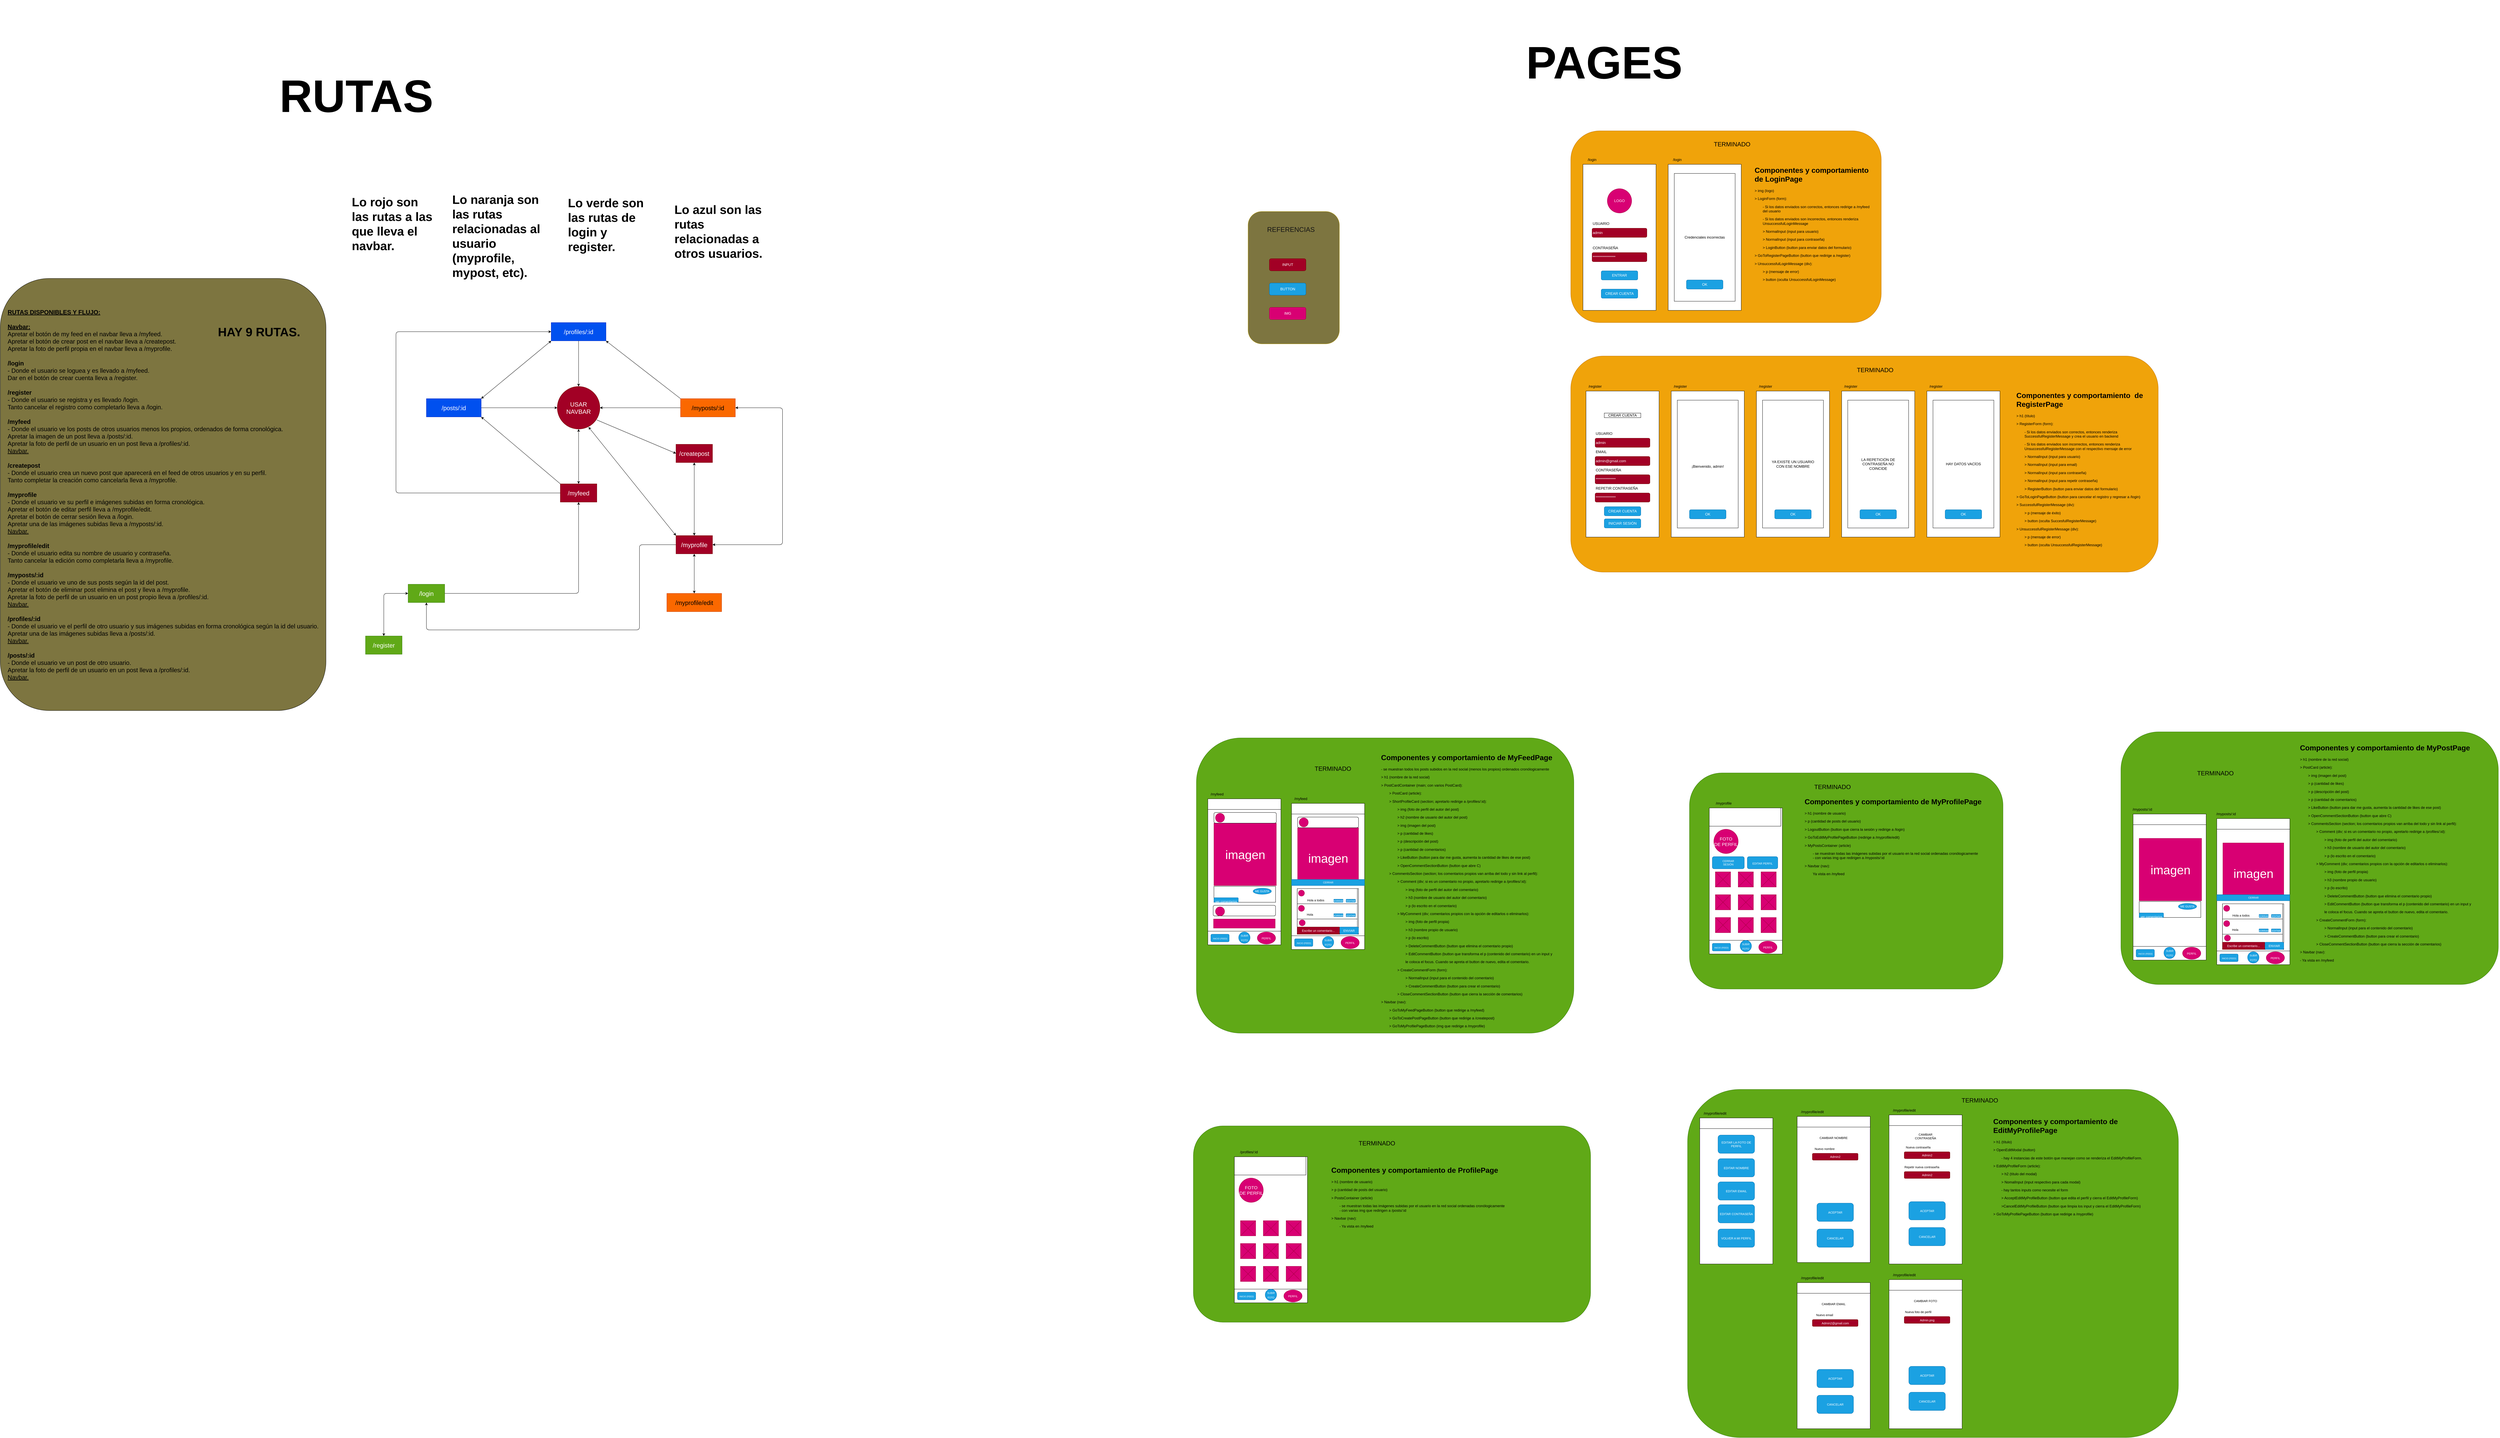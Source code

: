 <mxfile>
    <diagram id="dqenSdSLRRkjRAQdouFI" name="Page-1">
        <mxGraphModel dx="6103" dy="6160" grid="1" gridSize="10" guides="1" tooltips="1" connect="1" arrows="1" fold="1" page="0" pageScale="1" pageWidth="850" pageHeight="1100" math="0" shadow="0">
            <root>
                <mxCell id="0"/>
                <mxCell id="1" parent="0"/>
                <mxCell id="245" value="" style="rounded=1;whiteSpace=wrap;html=1;fontSize=40;fontColor=#ffffff;fillColor=#60a917;strokeColor=#2D7600;" parent="1" vertex="1">
                    <mxGeometry x="2510" y="-1565" width="1240" height="970" as="geometry"/>
                </mxCell>
                <mxCell id="242" value="" style="rounded=1;whiteSpace=wrap;html=1;fontSize=40;fontColor=#ffffff;fillColor=#60a917;strokeColor=#2D7600;" parent="1" vertex="1">
                    <mxGeometry x="4130" y="-1450" width="1030" height="710" as="geometry"/>
                </mxCell>
                <mxCell id="224" value="" style="rounded=1;whiteSpace=wrap;html=1;fillColor=#7D7540;fontColor=#000000;strokeColor=#B09500;" parent="1" vertex="1">
                    <mxGeometry x="2679.69" y="-3295" width="300" height="435" as="geometry"/>
                </mxCell>
                <mxCell id="106" value="" style="rounded=1;whiteSpace=wrap;html=1;fontSize=40;fontColor=#ffffff;fillColor=#60a917;strokeColor=#2D7600;" parent="1" vertex="1">
                    <mxGeometry x="2500" y="-290" width="1305" height="645" as="geometry"/>
                </mxCell>
                <mxCell id="79" value="" style="rounded=1;whiteSpace=wrap;html=1;fontSize=40;fontColor=#000000;fillColor=#f0a30a;strokeColor=#BD7000;" parent="1" vertex="1">
                    <mxGeometry x="3740" y="-2820" width="1930" height="710" as="geometry"/>
                </mxCell>
                <mxCell id="78" value="" style="rounded=1;whiteSpace=wrap;html=1;fontSize=40;fontColor=#000000;fillColor=#f0a30a;strokeColor=#BD7000;" parent="1" vertex="1">
                    <mxGeometry x="3740" y="-3560" width="1020" height="630" as="geometry"/>
                </mxCell>
                <mxCell id="2" value="" style="rounded=0;whiteSpace=wrap;html=1;" parent="1" vertex="1">
                    <mxGeometry x="3780" y="-3450" width="240" height="480" as="geometry"/>
                </mxCell>
                <mxCell id="4" value="admin" style="rounded=1;whiteSpace=wrap;html=1;align=left;fillColor=#a20025;fontColor=#ffffff;strokeColor=#6F0000;" parent="1" vertex="1">
                    <mxGeometry x="3810" y="-3240" width="180" height="30" as="geometry"/>
                </mxCell>
                <mxCell id="5" value="****************" style="rounded=1;whiteSpace=wrap;html=1;align=left;fillColor=#a20025;fontColor=#ffffff;strokeColor=#6F0000;" parent="1" vertex="1">
                    <mxGeometry x="3810" y="-3160" width="180" height="30" as="geometry"/>
                </mxCell>
                <mxCell id="6" value="USUARIO" style="text;html=1;strokeColor=none;fillColor=none;align=left;verticalAlign=middle;whiteSpace=wrap;rounded=0;" parent="1" vertex="1">
                    <mxGeometry x="3810" y="-3270" width="60" height="30" as="geometry"/>
                </mxCell>
                <mxCell id="7" value="CONTRASEÑA" style="text;html=1;strokeColor=none;fillColor=none;align=left;verticalAlign=middle;whiteSpace=wrap;rounded=0;" parent="1" vertex="1">
                    <mxGeometry x="3810" y="-3190" width="100" height="30" as="geometry"/>
                </mxCell>
                <mxCell id="8" value="LOGO" style="ellipse;whiteSpace=wrap;html=1;aspect=fixed;fillColor=#d80073;fontColor=#ffffff;strokeColor=#A50040;" parent="1" vertex="1">
                    <mxGeometry x="3860" y="-3370" width="80" height="80" as="geometry"/>
                </mxCell>
                <mxCell id="9" value="ENTRAR" style="rounded=1;whiteSpace=wrap;html=1;fillColor=#1ba1e2;fontColor=#ffffff;strokeColor=#006EAF;" parent="1" vertex="1">
                    <mxGeometry x="3840" y="-3100" width="120" height="30" as="geometry"/>
                </mxCell>
                <mxCell id="11" value="&lt;h1 style=&quot;text-align: left;&quot;&gt;&lt;font color=&quot;#000000&quot;&gt;Componentes y comportamiento de LoginPage&lt;/font&gt;&lt;/h1&gt;&lt;p style=&quot;text-align: left;&quot;&gt;&lt;font color=&quot;#000000&quot;&gt;&amp;gt; img (logo)&lt;/font&gt;&lt;/p&gt;&lt;p style=&quot;text-align: left;&quot;&gt;&lt;font color=&quot;#000000&quot;&gt;&amp;gt; LoginForm (form):&lt;/font&gt;&lt;/p&gt;&lt;p style=&quot;text-align: left;&quot;&gt;&lt;span style=&quot;background-color: initial;&quot;&gt;&lt;font color=&quot;#000000&quot;&gt;&lt;span style=&quot;white-space: pre;&quot;&gt;&#9;&lt;/span&gt;- Si los datos enviados son correctos, entonces redirige a /myfeed &lt;span style=&quot;white-space: pre;&quot;&gt;&#9;&lt;/span&gt;del usuario&lt;/font&gt;&lt;/span&gt;&lt;/p&gt;&lt;p style=&quot;text-align: left;&quot;&gt;&lt;span style=&quot;background-color: initial;&quot;&gt;&lt;font color=&quot;#000000&quot;&gt;&lt;span style=&quot;white-space: pre;&quot;&gt;&#9;&lt;/span&gt;- Si los datos enviados son incorrectos, entonces renderiza &lt;span style=&quot;white-space: pre;&quot;&gt;&#9;&lt;/span&gt;UnsuccessfulLoginMessage&lt;/font&gt;&lt;/span&gt;&lt;/p&gt;&lt;p style=&quot;text-align: left;&quot;&gt;&lt;font color=&quot;#000000&quot;&gt;&lt;span style=&quot;white-space: pre;&quot;&gt;&#9;&lt;/span&gt;&amp;gt;&amp;nbsp;NormalInput (input para usuario)&lt;br&gt;&lt;/font&gt;&lt;/p&gt;&lt;p style=&quot;text-align: left;&quot;&gt;&lt;font color=&quot;#000000&quot;&gt;&lt;span style=&quot;white-space: pre;&quot;&gt;&#9;&lt;/span&gt;&amp;gt;&amp;nbsp;NormalInput (input para contraseña)&lt;br&gt;&lt;/font&gt;&lt;/p&gt;&lt;p style=&quot;text-align: left;&quot;&gt;&lt;font color=&quot;#000000&quot;&gt;&lt;span style=&quot;white-space: pre;&quot;&gt;&#9;&lt;/span&gt;&amp;gt;&amp;nbsp;LoginButton (button para enviar datos del formulario&lt;span style=&quot;background-color: initial;&quot;&gt;)&lt;/span&gt;&lt;/font&gt;&lt;/p&gt;&lt;p style=&quot;text-align: left;&quot;&gt;&lt;font color=&quot;#000000&quot;&gt;&amp;gt; GoToRegisterPageButton (button que redirige a /register)&lt;/font&gt;&lt;/p&gt;&lt;p style=&quot;text-align: left;&quot;&gt;&lt;font color=&quot;#000000&quot;&gt;&amp;gt; UnsuccessfulLoginMessage (div):&lt;/font&gt;&lt;/p&gt;&lt;p style=&quot;text-align: left;&quot;&gt;&lt;font color=&quot;#000000&quot;&gt;&lt;span style=&quot;white-space: pre;&quot;&gt;&#9;&lt;/span&gt;&amp;gt;&amp;nbsp;p (mensaje de error)&lt;br&gt;&lt;/font&gt;&lt;/p&gt;&lt;p style=&quot;text-align: left;&quot;&gt;&lt;font color=&quot;#000000&quot;&gt;&lt;span style=&quot;white-space: pre;&quot;&gt;&#9;&lt;/span&gt;&amp;gt;&amp;nbsp;button (oculta UnsuccessfulLoginMessage)&lt;br&gt;&lt;/font&gt;&lt;/p&gt;&lt;p style=&quot;text-align: left;&quot;&gt;&lt;span style=&quot;white-space: pre;&quot;&gt;&lt;font color=&quot;#000000&quot;&gt;&#9;&lt;/font&gt;&lt;/span&gt;&lt;br&gt;&lt;/p&gt;" style="text;html=1;strokeColor=none;fillColor=none;spacing=5;spacingTop=-20;whiteSpace=wrap;overflow=hidden;rounded=0;align=center;" parent="1" vertex="1">
                    <mxGeometry x="4340" y="-3450" width="400" height="480" as="geometry"/>
                </mxCell>
                <mxCell id="12" value="/login" style="text;html=1;strokeColor=none;fillColor=none;align=center;verticalAlign=middle;whiteSpace=wrap;rounded=0;" parent="1" vertex="1">
                    <mxGeometry x="3780" y="-3480" width="60" height="30" as="geometry"/>
                </mxCell>
                <mxCell id="13" value="" style="rounded=0;whiteSpace=wrap;html=1;" parent="1" vertex="1">
                    <mxGeometry x="3790" y="-2705" width="240" height="480" as="geometry"/>
                </mxCell>
                <mxCell id="14" value="&lt;h1 style=&quot;text-align: left;&quot;&gt;&lt;font color=&quot;#000000&quot;&gt;Componentes y comportamiento&amp;nbsp; de RegisterPage&lt;/font&gt;&lt;/h1&gt;&lt;p style=&quot;text-align: left;&quot;&gt;&lt;font color=&quot;#000000&quot;&gt;&amp;gt; h1 (título)&lt;/font&gt;&lt;/p&gt;&lt;p style=&quot;text-align: left;&quot;&gt;&lt;font color=&quot;#000000&quot;&gt;&amp;gt; RegisterForm (form):&lt;/font&gt;&lt;/p&gt;&lt;p style=&quot;text-align: left;&quot;&gt;&lt;font color=&quot;#000000&quot;&gt;&lt;span style=&quot;&quot;&gt;&#9;&lt;/span&gt;&lt;span style=&quot;background-color: initial;&quot;&gt;&lt;span style=&quot;white-space: pre;&quot;&gt;&#9;&lt;/span&gt;- Si los datos enviados son correctos, entonces renderiza &lt;span style=&quot;white-space: pre;&quot;&gt;&#9;&lt;/span&gt;SuccessfulRegisterMessage y crea el usuario en backend&lt;/span&gt;&lt;br&gt;&lt;/font&gt;&lt;/p&gt;&lt;p style=&quot;text-align: left;&quot;&gt;&lt;font color=&quot;#000000&quot;&gt;&lt;span style=&quot;&quot;&gt;&#9;&lt;/span&gt;&lt;span style=&quot;white-space: pre;&quot;&gt;&#9;&lt;/span&gt;- Si los datos enviados son incorrectos, entonces renderiza &lt;span style=&quot;white-space: pre;&quot;&gt;&#9;&lt;/span&gt;UnsuccessfulRegisterMessage con el respectivo mensaje de error&lt;/font&gt;&lt;/p&gt;&lt;p style=&quot;text-align: left;&quot;&gt;&lt;font color=&quot;#000000&quot;&gt;&lt;span style=&quot;&quot;&gt;&#9;&lt;/span&gt;&lt;span style=&quot;white-space: pre;&quot;&gt;&#9;&lt;/span&gt;&amp;gt;&amp;nbsp;NormalInput (input para usuario)&lt;br&gt;&lt;/font&gt;&lt;/p&gt;&lt;p style=&quot;text-align: left;&quot;&gt;&lt;font color=&quot;#000000&quot;&gt;&lt;span style=&quot;white-space: pre;&quot;&gt;&#9;&lt;/span&gt;&amp;gt; NormalInput (input para email)&lt;br&gt;&lt;/font&gt;&lt;/p&gt;&lt;p style=&quot;text-align: left;&quot;&gt;&lt;font color=&quot;#000000&quot;&gt;&lt;span style=&quot;&quot;&gt;&#9;&lt;/span&gt;&lt;span style=&quot;white-space: pre;&quot;&gt;&#9;&lt;/span&gt;&amp;gt;&amp;nbsp;NormalInput (input para contraseña)&lt;br&gt;&lt;/font&gt;&lt;/p&gt;&lt;p style=&quot;text-align: left;&quot;&gt;&lt;font color=&quot;#000000&quot;&gt;&lt;span style=&quot;&quot;&gt;&#9;&lt;/span&gt;&lt;span style=&quot;white-space: pre;&quot;&gt;&#9;&lt;/span&gt;&amp;gt;&amp;nbsp;NormalInput (input para repetir contraseña)&lt;br&gt;&lt;/font&gt;&lt;/p&gt;&lt;p style=&quot;text-align: left;&quot;&gt;&lt;font color=&quot;#000000&quot;&gt;&lt;span style=&quot;&quot;&gt;&#9;&lt;/span&gt;&lt;span style=&quot;white-space: pre;&quot;&gt;&#9;&lt;/span&gt;&amp;gt;&amp;nbsp;RegisterButton (button para enviar datos del formulario&lt;span style=&quot;background-color: initial;&quot;&gt;)&lt;/span&gt;&lt;/font&gt;&lt;/p&gt;&lt;p style=&quot;text-align: left;&quot;&gt;&lt;span style=&quot;background-color: initial;&quot;&gt;&lt;font color=&quot;#000000&quot;&gt;&amp;gt;&amp;nbsp;GoToLoginPageButton (button para cancelar el registro y regresar a /login)&lt;br&gt;&lt;/font&gt;&lt;/span&gt;&lt;/p&gt;&lt;p style=&quot;text-align: left;&quot;&gt;&lt;span style=&quot;background-color: initial;&quot;&gt;&lt;font color=&quot;#000000&quot;&gt;&amp;gt; SuccessfulRegisterMessage (div):&lt;/font&gt;&lt;/span&gt;&lt;/p&gt;&lt;p style=&quot;text-align: left;&quot;&gt;&lt;span style=&quot;background-color: initial;&quot;&gt;&lt;font color=&quot;#000000&quot;&gt;&lt;span style=&quot;&quot;&gt;&#9;&lt;/span&gt;&lt;span style=&quot;white-space: pre;&quot;&gt;&#9;&lt;/span&gt;&amp;gt;&amp;nbsp;p (mensaje de éxito)&lt;br&gt;&lt;/font&gt;&lt;/span&gt;&lt;/p&gt;&lt;p style=&quot;text-align: left;&quot;&gt;&lt;span style=&quot;background-color: initial;&quot;&gt;&lt;font color=&quot;#000000&quot;&gt;&lt;span style=&quot;&quot;&gt;&#9;&lt;/span&gt;&lt;span style=&quot;white-space: pre;&quot;&gt;&#9;&lt;/span&gt;&amp;gt; button (oculta SuccesfulRegisterMessage)&lt;br&gt;&lt;/font&gt;&lt;/span&gt;&lt;/p&gt;&lt;p style=&quot;text-align: left;&quot;&gt;&lt;span style=&quot;background-color: initial;&quot;&gt;&lt;font color=&quot;#000000&quot;&gt;&amp;gt; UnsuccessfulRegisterMessage (div):&lt;/font&gt;&lt;/span&gt;&lt;/p&gt;&lt;p style=&quot;text-align: left;&quot;&gt;&lt;span style=&quot;background-color: initial;&quot;&gt;&lt;font color=&quot;#000000&quot;&gt;&lt;span style=&quot;&quot;&gt;&#9;&lt;/span&gt;&lt;span style=&quot;white-space: pre;&quot;&gt;&#9;&lt;/span&gt;&amp;gt;&amp;nbsp;p (mensaje de error)&lt;br&gt;&lt;/font&gt;&lt;/span&gt;&lt;/p&gt;&lt;p style=&quot;text-align: left;&quot;&gt;&lt;span style=&quot;background-color: initial;&quot;&gt;&lt;font color=&quot;#000000&quot;&gt;&lt;span style=&quot;&quot;&gt;&#9;&lt;/span&gt;&lt;span style=&quot;white-space: pre;&quot;&gt;&#9;&lt;/span&gt;&amp;gt;&amp;nbsp;button (oculta UnsuccessfulRegisterMessage)&lt;/font&gt;&lt;br&gt;&lt;/span&gt;&lt;/p&gt;" style="text;html=1;strokeColor=none;fillColor=none;spacing=5;spacingTop=-20;whiteSpace=wrap;overflow=hidden;rounded=0;align=center;" parent="1" vertex="1">
                    <mxGeometry x="5200" y="-2710" width="470" height="555" as="geometry"/>
                </mxCell>
                <mxCell id="15" value="admin" style="rounded=1;whiteSpace=wrap;html=1;align=left;fillColor=#a20025;fontColor=#ffffff;strokeColor=#6F0000;" parent="1" vertex="1">
                    <mxGeometry x="3820" y="-2550" width="180" height="30" as="geometry"/>
                </mxCell>
                <mxCell id="16" value="**************" style="rounded=1;whiteSpace=wrap;html=1;align=left;fillColor=#a20025;fontColor=#ffffff;strokeColor=#6F0000;" parent="1" vertex="1">
                    <mxGeometry x="3820" y="-2430" width="180" height="30" as="geometry"/>
                </mxCell>
                <mxCell id="17" value="**************" style="rounded=1;whiteSpace=wrap;html=1;align=left;fillColor=#a20025;fontColor=#ffffff;strokeColor=#6F0000;" parent="1" vertex="1">
                    <mxGeometry x="3820" y="-2370" width="180" height="30" as="geometry"/>
                </mxCell>
                <mxCell id="18" value="USUARIO" style="text;html=1;strokeColor=none;fillColor=none;align=left;verticalAlign=middle;whiteSpace=wrap;rounded=0;" parent="1" vertex="1">
                    <mxGeometry x="3820" y="-2580" width="60" height="30" as="geometry"/>
                </mxCell>
                <mxCell id="19" value="CONTRASEÑA" style="text;html=1;strokeColor=none;fillColor=none;align=left;verticalAlign=middle;whiteSpace=wrap;rounded=0;" parent="1" vertex="1">
                    <mxGeometry x="3820" y="-2460" width="80" height="30" as="geometry"/>
                </mxCell>
                <mxCell id="20" value="REPETIR CONTRASEÑA" style="text;html=1;strokeColor=none;fillColor=none;align=left;verticalAlign=middle;whiteSpace=wrap;rounded=0;" parent="1" vertex="1">
                    <mxGeometry x="3820" y="-2400" width="160" height="30" as="geometry"/>
                </mxCell>
                <mxCell id="21" value="CREAR CUENTA" style="rounded=1;whiteSpace=wrap;html=1;fillColor=#1ba1e2;fontColor=#ffffff;strokeColor=#006EAF;" parent="1" vertex="1">
                    <mxGeometry x="3850" y="-2325" width="120" height="30" as="geometry"/>
                </mxCell>
                <mxCell id="23" value="CREAR CUENTA" style="rounded=0;whiteSpace=wrap;html=1;" parent="1" vertex="1">
                    <mxGeometry x="3850" y="-2632.5" width="120" height="15" as="geometry"/>
                </mxCell>
                <mxCell id="24" value="/register" style="text;html=1;strokeColor=none;fillColor=none;align=center;verticalAlign=middle;whiteSpace=wrap;rounded=0;" parent="1" vertex="1">
                    <mxGeometry x="3790" y="-2735" width="60" height="30" as="geometry"/>
                </mxCell>
                <mxCell id="25" value="" style="rounded=0;whiteSpace=wrap;html=1;" parent="1" vertex="1">
                    <mxGeometry x="4070" y="-2705" width="240" height="480" as="geometry"/>
                </mxCell>
                <mxCell id="26" value="usuario" style="rounded=1;whiteSpace=wrap;html=1;align=left;" parent="1" vertex="1">
                    <mxGeometry x="4100" y="-2545" width="180" height="30" as="geometry"/>
                </mxCell>
                <mxCell id="27" value="123" style="rounded=1;whiteSpace=wrap;html=1;align=left;" parent="1" vertex="1">
                    <mxGeometry x="4100" y="-2465" width="180" height="30" as="geometry"/>
                </mxCell>
                <mxCell id="28" value="123" style="rounded=1;whiteSpace=wrap;html=1;align=left;" parent="1" vertex="1">
                    <mxGeometry x="4100" y="-2385" width="180" height="30" as="geometry"/>
                </mxCell>
                <mxCell id="29" value="Usuario" style="text;html=1;strokeColor=none;fillColor=none;align=left;verticalAlign=middle;whiteSpace=wrap;rounded=0;" parent="1" vertex="1">
                    <mxGeometry x="4100" y="-2575" width="60" height="30" as="geometry"/>
                </mxCell>
                <mxCell id="30" value="Contraseña" style="text;html=1;strokeColor=none;fillColor=none;align=left;verticalAlign=middle;whiteSpace=wrap;rounded=0;" parent="1" vertex="1">
                    <mxGeometry x="4100" y="-2495" width="80" height="30" as="geometry"/>
                </mxCell>
                <mxCell id="31" value="Repetir contraseña" style="text;html=1;strokeColor=none;fillColor=none;align=left;verticalAlign=middle;whiteSpace=wrap;rounded=0;" parent="1" vertex="1">
                    <mxGeometry x="4100" y="-2415" width="120" height="30" as="geometry"/>
                </mxCell>
                <mxCell id="32" value="ACEPTAR" style="rounded=1;whiteSpace=wrap;html=1;" parent="1" vertex="1">
                    <mxGeometry x="4130" y="-2325" width="120" height="30" as="geometry"/>
                </mxCell>
                <mxCell id="33" value="Registro" style="rounded=0;whiteSpace=wrap;html=1;" parent="1" vertex="1">
                    <mxGeometry x="4130" y="-2655" width="120" height="60" as="geometry"/>
                </mxCell>
                <mxCell id="36" value="&lt;br&gt;¡Bienvenido, admin!" style="rounded=0;whiteSpace=wrap;html=1;" parent="1" vertex="1">
                    <mxGeometry x="4090" y="-2675" width="200" height="420" as="geometry"/>
                </mxCell>
                <mxCell id="37" value="INICIAR SESIÓN" style="rounded=1;whiteSpace=wrap;html=1;fillColor=#1ba1e2;fontColor=#ffffff;strokeColor=#006EAF;" parent="1" vertex="1">
                    <mxGeometry x="3850" y="-2285" width="120" height="30" as="geometry"/>
                </mxCell>
                <mxCell id="38" value="OK" style="rounded=1;whiteSpace=wrap;html=1;fillColor=#1ba1e2;fontColor=#ffffff;strokeColor=#006EAF;" parent="1" vertex="1">
                    <mxGeometry x="4130" y="-2315" width="120" height="30" as="geometry"/>
                </mxCell>
                <mxCell id="39" value="" style="rounded=0;whiteSpace=wrap;html=1;" parent="1" vertex="1">
                    <mxGeometry x="4350" y="-2705" width="240" height="480" as="geometry"/>
                </mxCell>
                <mxCell id="40" value="usuario" style="rounded=1;whiteSpace=wrap;html=1;align=left;" parent="1" vertex="1">
                    <mxGeometry x="4380" y="-2545" width="180" height="30" as="geometry"/>
                </mxCell>
                <mxCell id="41" value="123" style="rounded=1;whiteSpace=wrap;html=1;align=left;" parent="1" vertex="1">
                    <mxGeometry x="4380" y="-2465" width="180" height="30" as="geometry"/>
                </mxCell>
                <mxCell id="42" value="123" style="rounded=1;whiteSpace=wrap;html=1;align=left;" parent="1" vertex="1">
                    <mxGeometry x="4380" y="-2385" width="180" height="30" as="geometry"/>
                </mxCell>
                <mxCell id="43" value="Usuario" style="text;html=1;strokeColor=none;fillColor=none;align=left;verticalAlign=middle;whiteSpace=wrap;rounded=0;" parent="1" vertex="1">
                    <mxGeometry x="4380" y="-2575" width="60" height="30" as="geometry"/>
                </mxCell>
                <mxCell id="44" value="Contraseña" style="text;html=1;strokeColor=none;fillColor=none;align=left;verticalAlign=middle;whiteSpace=wrap;rounded=0;" parent="1" vertex="1">
                    <mxGeometry x="4380" y="-2495" width="80" height="30" as="geometry"/>
                </mxCell>
                <mxCell id="45" value="Repetir contraseña" style="text;html=1;strokeColor=none;fillColor=none;align=left;verticalAlign=middle;whiteSpace=wrap;rounded=0;" parent="1" vertex="1">
                    <mxGeometry x="4380" y="-2415" width="120" height="30" as="geometry"/>
                </mxCell>
                <mxCell id="46" value="ACEPTAR" style="rounded=1;whiteSpace=wrap;html=1;" parent="1" vertex="1">
                    <mxGeometry x="4410" y="-2325" width="120" height="30" as="geometry"/>
                </mxCell>
                <mxCell id="47" value="Registro" style="rounded=0;whiteSpace=wrap;html=1;" parent="1" vertex="1">
                    <mxGeometry x="4410" y="-2655" width="120" height="60" as="geometry"/>
                </mxCell>
                <mxCell id="48" value="YA EXISTE UN USUARIO&lt;br&gt;CON ESE NOMBRE" style="rounded=0;whiteSpace=wrap;html=1;" parent="1" vertex="1">
                    <mxGeometry x="4370" y="-2675" width="200" height="420" as="geometry"/>
                </mxCell>
                <mxCell id="49" value="OK" style="rounded=1;whiteSpace=wrap;html=1;fillColor=#1ba1e2;fontColor=#ffffff;strokeColor=#006EAF;" parent="1" vertex="1">
                    <mxGeometry x="4410" y="-2315" width="120" height="30" as="geometry"/>
                </mxCell>
                <mxCell id="51" value="" style="rounded=0;whiteSpace=wrap;html=1;" parent="1" vertex="1">
                    <mxGeometry x="4630" y="-2705" width="240" height="480" as="geometry"/>
                </mxCell>
                <mxCell id="52" value="usuario" style="rounded=1;whiteSpace=wrap;html=1;align=left;" parent="1" vertex="1">
                    <mxGeometry x="4660" y="-2545" width="180" height="30" as="geometry"/>
                </mxCell>
                <mxCell id="53" value="123" style="rounded=1;whiteSpace=wrap;html=1;align=left;" parent="1" vertex="1">
                    <mxGeometry x="4660" y="-2465" width="180" height="30" as="geometry"/>
                </mxCell>
                <mxCell id="54" value="123" style="rounded=1;whiteSpace=wrap;html=1;align=left;" parent="1" vertex="1">
                    <mxGeometry x="4660" y="-2385" width="180" height="30" as="geometry"/>
                </mxCell>
                <mxCell id="55" value="Usuario" style="text;html=1;strokeColor=none;fillColor=none;align=left;verticalAlign=middle;whiteSpace=wrap;rounded=0;" parent="1" vertex="1">
                    <mxGeometry x="4660" y="-2575" width="60" height="30" as="geometry"/>
                </mxCell>
                <mxCell id="56" value="Contraseña" style="text;html=1;strokeColor=none;fillColor=none;align=left;verticalAlign=middle;whiteSpace=wrap;rounded=0;" parent="1" vertex="1">
                    <mxGeometry x="4660" y="-2495" width="80" height="30" as="geometry"/>
                </mxCell>
                <mxCell id="57" value="Repetir contraseña" style="text;html=1;strokeColor=none;fillColor=none;align=left;verticalAlign=middle;whiteSpace=wrap;rounded=0;" parent="1" vertex="1">
                    <mxGeometry x="4660" y="-2415" width="120" height="30" as="geometry"/>
                </mxCell>
                <mxCell id="58" value="ACEPTAR" style="rounded=1;whiteSpace=wrap;html=1;" parent="1" vertex="1">
                    <mxGeometry x="4690" y="-2325" width="120" height="30" as="geometry"/>
                </mxCell>
                <mxCell id="59" value="Registro" style="rounded=0;whiteSpace=wrap;html=1;" parent="1" vertex="1">
                    <mxGeometry x="4690" y="-2655" width="120" height="60" as="geometry"/>
                </mxCell>
                <mxCell id="60" value="LA REPETICIÓN DE&lt;br&gt;CONTRASEÑA NO&lt;br&gt;COINCIDE" style="rounded=0;whiteSpace=wrap;html=1;" parent="1" vertex="1">
                    <mxGeometry x="4650" y="-2675" width="200" height="420" as="geometry"/>
                </mxCell>
                <mxCell id="61" value="OK" style="rounded=1;whiteSpace=wrap;html=1;fillColor=#1ba1e2;fontColor=#ffffff;strokeColor=#006EAF;" parent="1" vertex="1">
                    <mxGeometry x="4690" y="-2315" width="120" height="30" as="geometry"/>
                </mxCell>
                <mxCell id="63" value="" style="rounded=0;whiteSpace=wrap;html=1;" parent="1" vertex="1">
                    <mxGeometry x="4060" y="-3450" width="240" height="480" as="geometry"/>
                </mxCell>
                <mxCell id="64" value="" style="rounded=1;whiteSpace=wrap;html=1;" parent="1" vertex="1">
                    <mxGeometry x="4090" y="-3240" width="180" height="30" as="geometry"/>
                </mxCell>
                <mxCell id="65" value="" style="rounded=1;whiteSpace=wrap;html=1;" parent="1" vertex="1">
                    <mxGeometry x="4090" y="-3160" width="180" height="30" as="geometry"/>
                </mxCell>
                <mxCell id="66" value="Usuario" style="text;html=1;strokeColor=none;fillColor=none;align=left;verticalAlign=middle;whiteSpace=wrap;rounded=0;" parent="1" vertex="1">
                    <mxGeometry x="4090" y="-3270" width="60" height="30" as="geometry"/>
                </mxCell>
                <mxCell id="67" value="Contraseña" style="text;html=1;strokeColor=none;fillColor=none;align=left;verticalAlign=middle;whiteSpace=wrap;rounded=0;" parent="1" vertex="1">
                    <mxGeometry x="4090" y="-3190" width="100" height="30" as="geometry"/>
                </mxCell>
                <mxCell id="68" value="LOGO" style="ellipse;whiteSpace=wrap;html=1;aspect=fixed;" parent="1" vertex="1">
                    <mxGeometry x="4140" y="-3370" width="80" height="80" as="geometry"/>
                </mxCell>
                <mxCell id="69" value="ENTRAR" style="rounded=1;whiteSpace=wrap;html=1;" parent="1" vertex="1">
                    <mxGeometry x="4120" y="-3100" width="120" height="30" as="geometry"/>
                </mxCell>
                <mxCell id="70" value="Crea una cuenta aquí" style="text;html=1;strokeColor=none;fillColor=none;align=center;verticalAlign=middle;whiteSpace=wrap;rounded=0;" parent="1" vertex="1">
                    <mxGeometry x="4125" y="-3040" width="110" height="30" as="geometry"/>
                </mxCell>
                <mxCell id="71" value="/login" style="text;html=1;strokeColor=none;fillColor=none;align=center;verticalAlign=middle;whiteSpace=wrap;rounded=0;" parent="1" vertex="1">
                    <mxGeometry x="4060" y="-3480" width="60" height="30" as="geometry"/>
                </mxCell>
                <mxCell id="72" value="Credenciales incorrectas" style="rounded=0;whiteSpace=wrap;html=1;" parent="1" vertex="1">
                    <mxGeometry x="4080" y="-3420" width="200" height="420" as="geometry"/>
                </mxCell>
                <mxCell id="73" value="OK" style="rounded=1;whiteSpace=wrap;html=1;fillColor=#1ba1e2;fontColor=#ffffff;strokeColor=#006EAF;" parent="1" vertex="1">
                    <mxGeometry x="4120" y="-3070" width="120" height="30" as="geometry"/>
                </mxCell>
                <mxCell id="80" value="" style="rounded=0;whiteSpace=wrap;html=1;" parent="1" vertex="1">
                    <mxGeometry x="4910" y="-2705" width="240" height="480" as="geometry"/>
                </mxCell>
                <mxCell id="81" value="usuario" style="rounded=1;whiteSpace=wrap;html=1;align=left;" parent="1" vertex="1">
                    <mxGeometry x="4940" y="-2545" width="180" height="30" as="geometry"/>
                </mxCell>
                <mxCell id="82" value="123" style="rounded=1;whiteSpace=wrap;html=1;align=left;" parent="1" vertex="1">
                    <mxGeometry x="4940" y="-2465" width="180" height="30" as="geometry"/>
                </mxCell>
                <mxCell id="83" value="123" style="rounded=1;whiteSpace=wrap;html=1;align=left;" parent="1" vertex="1">
                    <mxGeometry x="4940" y="-2385" width="180" height="30" as="geometry"/>
                </mxCell>
                <mxCell id="84" value="Usuario" style="text;html=1;strokeColor=none;fillColor=none;align=left;verticalAlign=middle;whiteSpace=wrap;rounded=0;" parent="1" vertex="1">
                    <mxGeometry x="4940" y="-2575" width="60" height="30" as="geometry"/>
                </mxCell>
                <mxCell id="85" value="Contraseña" style="text;html=1;strokeColor=none;fillColor=none;align=left;verticalAlign=middle;whiteSpace=wrap;rounded=0;" parent="1" vertex="1">
                    <mxGeometry x="4940" y="-2495" width="80" height="30" as="geometry"/>
                </mxCell>
                <mxCell id="86" value="Repetir contraseña" style="text;html=1;strokeColor=none;fillColor=none;align=left;verticalAlign=middle;whiteSpace=wrap;rounded=0;" parent="1" vertex="1">
                    <mxGeometry x="4940" y="-2415" width="120" height="30" as="geometry"/>
                </mxCell>
                <mxCell id="87" value="ACEPTAR" style="rounded=1;whiteSpace=wrap;html=1;" parent="1" vertex="1">
                    <mxGeometry x="4970" y="-2325" width="120" height="30" as="geometry"/>
                </mxCell>
                <mxCell id="88" value="Registro" style="rounded=0;whiteSpace=wrap;html=1;" parent="1" vertex="1">
                    <mxGeometry x="4970" y="-2655" width="120" height="60" as="geometry"/>
                </mxCell>
                <mxCell id="89" value="HAY DATOS VACÍOS" style="rounded=0;whiteSpace=wrap;html=1;" parent="1" vertex="1">
                    <mxGeometry x="4930" y="-2675" width="200" height="420" as="geometry"/>
                </mxCell>
                <mxCell id="90" value="OK" style="rounded=1;whiteSpace=wrap;html=1;fillColor=#1ba1e2;fontColor=#ffffff;strokeColor=#006EAF;" parent="1" vertex="1">
                    <mxGeometry x="4970" y="-2315" width="120" height="30" as="geometry"/>
                </mxCell>
                <mxCell id="92" value="" style="rounded=0;whiteSpace=wrap;html=1;" parent="1" vertex="1">
                    <mxGeometry x="2547.5" y="-1365" width="240" height="480" as="geometry"/>
                </mxCell>
                <mxCell id="100" value="/myfeed" style="text;html=1;strokeColor=none;fillColor=none;align=center;verticalAlign=middle;whiteSpace=wrap;rounded=0;" parent="1" vertex="1">
                    <mxGeometry x="2547.5" y="-1395" width="60" height="30" as="geometry"/>
                </mxCell>
                <mxCell id="105" value="CREAR CUENTA" style="rounded=1;whiteSpace=wrap;html=1;fillColor=#1ba1e2;fontColor=#ffffff;strokeColor=#006EAF;" parent="1" vertex="1">
                    <mxGeometry x="3840" y="-3040" width="120" height="30" as="geometry"/>
                </mxCell>
                <mxCell id="107" value="&lt;h1 style=&quot;text-align: left;&quot;&gt;&lt;font color=&quot;#000000&quot;&gt;Componentes y comportamiento de MyFeedPage&lt;/font&gt;&lt;/h1&gt;&lt;p style=&quot;text-align: left;&quot;&gt;&lt;font color=&quot;#000000&quot;&gt;- se muestran todos los posts subidos en la red social (menos los propios) ordenados cronólogicamente&lt;/font&gt;&lt;/p&gt;&lt;p style=&quot;text-align: left;&quot;&gt;&lt;font color=&quot;#000000&quot;&gt;&amp;gt; h1 (nombre de la red social)&lt;/font&gt;&lt;/p&gt;&lt;p style=&quot;text-align: left;&quot;&gt;&lt;font color=&quot;#000000&quot;&gt;&amp;gt; PostCardContainer (main; con varios PostCard):&lt;/font&gt;&lt;/p&gt;&lt;p style=&quot;text-align: left;&quot;&gt;&lt;font color=&quot;#000000&quot;&gt;&lt;span style=&quot;&quot;&gt;&#9;&lt;/span&gt;&lt;span style=&quot;white-space: pre;&quot;&gt;&#9;&lt;/span&gt;&amp;gt; PostCard (article):&lt;/font&gt;&lt;/p&gt;&lt;p style=&quot;text-align: left;&quot;&gt;&lt;font color=&quot;#000000&quot;&gt;&lt;span style=&quot;&quot;&gt;&#9;&lt;/span&gt;&lt;span style=&quot;&quot;&gt;&#9;&lt;/span&gt;&lt;span style=&quot;white-space: pre;&quot;&gt;&#9;&lt;/span&gt;&amp;gt; ShortProfileCard (section; apretarlo redirige a /profiles/:id):&lt;br&gt;&lt;/font&gt;&lt;/p&gt;&lt;p style=&quot;text-align: left;&quot;&gt;&lt;font color=&quot;#000000&quot;&gt;&lt;span style=&quot;&quot;&gt;&#9;&lt;span style=&quot;&quot;&gt;&#9;&lt;span style=&quot;&quot;&gt;&#9;&lt;/span&gt;&lt;/span&gt;&lt;/span&gt;&lt;span style=&quot;white-space: pre;&quot;&gt;&#9;&lt;/span&gt;&lt;span style=&quot;white-space: pre;&quot;&gt;&#9;&lt;/span&gt;&amp;gt;&amp;nbsp;img (foto de perfil del autor del post)&lt;/font&gt;&lt;/p&gt;&lt;p style=&quot;text-align: left;&quot;&gt;&lt;font color=&quot;#000000&quot;&gt;&lt;span style=&quot;&quot;&gt;&#9;&lt;span style=&quot;&quot;&gt;&#9;&lt;span style=&quot;&quot;&gt;&#9;&lt;/span&gt;&lt;/span&gt;&lt;/span&gt;&lt;span style=&quot;white-space: pre;&quot;&gt;&#9;&lt;/span&gt;&lt;span style=&quot;white-space: pre;&quot;&gt;&#9;&lt;/span&gt;&amp;gt;&amp;nbsp;h2 (nombre de usuario del autor del post)&lt;br&gt;&lt;/font&gt;&lt;/p&gt;&lt;p style=&quot;text-align: left;&quot;&gt;&lt;font color=&quot;#000000&quot;&gt;&lt;span style=&quot;&quot;&gt;&#9;&lt;span style=&quot;&quot;&gt;&#9;&lt;/span&gt;&lt;span style=&quot;white-space: pre;&quot;&gt;&#9;&lt;/span&gt;&lt;span style=&quot;white-space: pre;&quot;&gt;&#9;&lt;/span&gt;&amp;gt;&lt;/span&gt;&amp;nbsp;img (imagen del post)&lt;/font&gt;&lt;/p&gt;&lt;p style=&quot;text-align: left;&quot;&gt;&lt;font color=&quot;#000000&quot;&gt;&lt;span style=&quot;&quot;&gt;&#9;&lt;/span&gt;&lt;span style=&quot;&quot;&gt;&#9;&lt;/span&gt;&lt;span style=&quot;white-space: pre;&quot;&gt;&#9;&lt;/span&gt;&lt;span style=&quot;white-space: pre;&quot;&gt;&#9;&lt;/span&gt;&amp;gt;&amp;nbsp;p (cantidad de likes)&lt;br&gt;&lt;/font&gt;&lt;/p&gt;&lt;p style=&quot;text-align: left;&quot;&gt;&lt;font color=&quot;#000000&quot;&gt;&lt;span style=&quot;&quot;&gt;&#9;&lt;/span&gt;&lt;span style=&quot;&quot;&gt;&#9;&lt;/span&gt;&lt;span style=&quot;white-space: pre;&quot;&gt;&#9;&lt;/span&gt;&lt;span style=&quot;white-space: pre;&quot;&gt;&#9;&lt;/span&gt;&amp;gt;&amp;nbsp;p (descripción del post)&lt;br&gt;&lt;/font&gt;&lt;/p&gt;&lt;p style=&quot;text-align: left;&quot;&gt;&lt;font color=&quot;#000000&quot;&gt;&lt;span style=&quot;&quot;&gt;&#9;&lt;/span&gt;&lt;span style=&quot;&quot;&gt;&#9;&lt;/span&gt;&lt;span style=&quot;white-space: pre;&quot;&gt;&#9;&lt;/span&gt;&lt;span style=&quot;white-space: pre;&quot;&gt;&#9;&lt;/span&gt;&amp;gt;&amp;nbsp;p (cantidad de comentarios)&lt;br&gt;&lt;/font&gt;&lt;/p&gt;&lt;p style=&quot;text-align: left;&quot;&gt;&lt;font color=&quot;#000000&quot;&gt;&lt;span style=&quot;&quot;&gt;&#9;&lt;/span&gt;&lt;span style=&quot;&quot;&gt;&#9;&lt;/span&gt;&lt;span style=&quot;white-space: pre;&quot;&gt;&#9;&lt;/span&gt;&lt;span style=&quot;white-space: pre;&quot;&gt;&#9;&lt;/span&gt;&amp;gt;&amp;nbsp;LikeButton (button para dar me gusta, aumenta la cantidad de likes de ese post)&lt;br&gt;&lt;/font&gt;&lt;/p&gt;&lt;p style=&quot;text-align: left;&quot;&gt;&lt;font color=&quot;#000000&quot;&gt;&lt;span style=&quot;&quot;&gt;&#9;&lt;/span&gt;&lt;span style=&quot;&quot;&gt;&#9;&lt;/span&gt;&lt;span style=&quot;white-space: pre;&quot;&gt;&#9;&lt;/span&gt;&lt;span style=&quot;white-space: pre;&quot;&gt;&#9;&lt;/span&gt;&amp;gt; OpenCommentSectionButton (button que abre C)&lt;/font&gt;&lt;/p&gt;&lt;p style=&quot;text-align: left;&quot;&gt;&lt;span style=&quot;color: rgb(0, 0, 0); background-color: initial;&quot;&gt;&lt;span style=&quot;white-space: pre;&quot;&gt;&#9;&lt;/span&gt;&amp;gt; CommentsSection (section; los comentarios propios van arriba del todo y sin link al perfil):&lt;/span&gt;&lt;/p&gt;&lt;p style=&quot;text-align: left;&quot;&gt;&lt;font color=&quot;#000000&quot;&gt;&lt;span style=&quot;&quot;&gt;&#9;&lt;span style=&quot;&quot;&gt;&#9;&lt;/span&gt;&lt;/span&gt;&lt;span style=&quot;white-space: pre;&quot;&gt;&#9;&lt;span style=&quot;white-space: pre;&quot;&gt;&#9;&lt;/span&gt;&lt;/span&gt;&amp;gt; Comment (div; si es un comentario no propio, apretarlo redirige a /profiles/:id):&lt;br&gt;&lt;/font&gt;&lt;/p&gt;&lt;p style=&quot;text-align: left;&quot;&gt;&lt;font color=&quot;#000000&quot;&gt;&lt;span style=&quot;&quot;&gt;&#9;&lt;/span&gt;&lt;span style=&quot;&quot;&gt;&#9;&lt;span style=&quot;&quot;&gt;&#9;&lt;/span&gt;&lt;/span&gt;&lt;span style=&quot;white-space: pre;&quot;&gt;&#9;&lt;span style=&quot;white-space: pre;&quot;&gt;&#9;&lt;span style=&quot;white-space: pre;&quot;&gt;&#9;&lt;/span&gt;&lt;/span&gt;&lt;/span&gt;&amp;gt;&amp;nbsp;img (foto de perfil del autor del comentario)&lt;br&gt;&lt;/font&gt;&lt;/p&gt;&lt;p style=&quot;text-align: left;&quot;&gt;&lt;font color=&quot;#000000&quot;&gt;&lt;span style=&quot;&quot;&gt;&#9;&lt;/span&gt;&lt;span style=&quot;&quot;&gt;&#9;&lt;span style=&quot;&quot;&gt;&#9;&lt;/span&gt;&lt;/span&gt;&lt;span style=&quot;white-space: pre;&quot;&gt;&#9;&lt;span style=&quot;white-space: pre;&quot;&gt;&#9;&lt;span style=&quot;white-space: pre;&quot;&gt;&#9;&lt;/span&gt;&lt;/span&gt;&lt;/span&gt;&amp;gt;&amp;nbsp;h3 (nombre de usuario del autor del comentario)&lt;br&gt;&lt;/font&gt;&lt;/p&gt;&lt;p style=&quot;text-align: left;&quot;&gt;&lt;font color=&quot;#000000&quot;&gt;&lt;span style=&quot;&quot;&gt;&#9;&lt;/span&gt;&lt;span style=&quot;&quot;&gt;&#9;&lt;span style=&quot;&quot;&gt;&#9;&lt;/span&gt;&lt;/span&gt;&lt;span style=&quot;white-space: pre;&quot;&gt;&#9;&lt;span style=&quot;white-space: pre;&quot;&gt;&#9;&lt;span style=&quot;white-space: pre;&quot;&gt;&#9;&lt;/span&gt;&lt;/span&gt;&lt;/span&gt;&amp;gt;&amp;nbsp;p (lo escrito en el comentario)&lt;/font&gt;&lt;/p&gt;&lt;p style=&quot;text-align: left;&quot;&gt;&lt;font color=&quot;#000000&quot;&gt;&lt;span style=&quot;white-space: pre;&quot;&gt;&#9;&lt;/span&gt;&lt;span style=&quot;white-space: pre;&quot;&gt;&#9;&lt;/span&gt;&amp;gt; MyComment (div; comentarios propios con la opción de editarlos o eliminarlos):&lt;br&gt;&lt;/font&gt;&lt;/p&gt;&lt;p style=&quot;text-align: left;&quot;&gt;&lt;font color=&quot;#000000&quot;&gt;&lt;span style=&quot;white-space: pre;&quot;&gt;&#9;&lt;/span&gt;&lt;span style=&quot;white-space: pre;&quot;&gt;&#9;&lt;/span&gt;&lt;span style=&quot;white-space: pre;&quot;&gt;&#9;&lt;/span&gt;&amp;gt; img (foto de perfil propia)&lt;br&gt;&lt;/font&gt;&lt;/p&gt;&lt;p style=&quot;text-align: left;&quot;&gt;&lt;font color=&quot;#000000&quot;&gt;&lt;span style=&quot;white-space: pre;&quot;&gt;&#9;&lt;/span&gt;&lt;span style=&quot;white-space: pre;&quot;&gt;&#9;&lt;/span&gt;&lt;span style=&quot;white-space: pre;&quot;&gt;&#9;&lt;/span&gt;&amp;gt; h3 (nombre propio de usuario)&lt;br&gt;&lt;/font&gt;&lt;/p&gt;&lt;p style=&quot;text-align: left;&quot;&gt;&lt;font color=&quot;#000000&quot;&gt;&lt;span style=&quot;white-space: pre;&quot;&gt;&#9;&lt;/span&gt;&lt;span style=&quot;white-space: pre;&quot;&gt;&#9;&lt;/span&gt;&lt;span style=&quot;white-space: pre;&quot;&gt;&#9;&lt;/span&gt;&amp;gt; p (lo escrito)&lt;br&gt;&lt;/font&gt;&lt;/p&gt;&lt;p style=&quot;text-align: left;&quot;&gt;&lt;font color=&quot;#000000&quot;&gt;&lt;span style=&quot;white-space: pre;&quot;&gt;&#9;&lt;/span&gt;&lt;span style=&quot;white-space: pre;&quot;&gt;&#9;&lt;/span&gt;&lt;span style=&quot;white-space: pre;&quot;&gt;&#9;&lt;/span&gt;&amp;gt; DeleteCommentButton (button que elimina el comentario propio)&lt;br&gt;&lt;/font&gt;&lt;/p&gt;&lt;p style=&quot;text-align: left;&quot;&gt;&lt;font color=&quot;#000000&quot;&gt;&lt;span style=&quot;white-space: pre;&quot;&gt;&#9;&lt;/span&gt;&lt;span style=&quot;white-space: pre;&quot;&gt;&#9;&lt;/span&gt;&lt;span style=&quot;white-space: pre;&quot;&gt;&#9;&lt;/span&gt;&amp;gt; EditCommentButton (button que transforma el p (contenido del comentario) en un input y&lt;br&gt;&lt;/font&gt;&lt;/p&gt;&lt;p style=&quot;text-align: left;&quot;&gt;&lt;font color=&quot;#000000&quot;&gt;&lt;span style=&quot;white-space: pre;&quot;&gt;&#9;&lt;/span&gt;&lt;span style=&quot;white-space: pre;&quot;&gt;&#9;&lt;/span&gt;&lt;span style=&quot;white-space: pre;&quot;&gt;&#9;&lt;/span&gt;le coloca el focus. Cuando se apreta el button de nuevo, edita el comentario.&lt;br&gt;&lt;/font&gt;&lt;/p&gt;&lt;p style=&quot;text-align: left;&quot;&gt;&lt;font color=&quot;#000000&quot;&gt;&lt;span style=&quot;&quot;&gt;&#9;&lt;/span&gt;&lt;span style=&quot;white-space: pre;&quot;&gt;&#9;&lt;span style=&quot;white-space: pre;&quot;&gt;&#9;&lt;/span&gt;&lt;/span&gt;&amp;gt; CreateCommentForm (form):&lt;br&gt;&lt;/font&gt;&lt;/p&gt;&lt;p style=&quot;text-align: left;&quot;&gt;&lt;font color=&quot;#000000&quot;&gt;&lt;span style=&quot;&quot;&gt;&#9;&lt;span style=&quot;&quot;&gt;&#9;&lt;/span&gt;&lt;/span&gt;&lt;span style=&quot;white-space: pre;&quot;&gt;&#9;&lt;/span&gt;&lt;span style=&quot;white-space: pre;&quot;&gt;&#9;&lt;span style=&quot;white-space: pre;&quot;&gt;&#9;&lt;/span&gt;&lt;/span&gt;&amp;gt; NormalInput (input para el contenido del comentario)&lt;br&gt;&lt;/font&gt;&lt;/p&gt;&lt;p style=&quot;text-align: left;&quot;&gt;&lt;font color=&quot;#000000&quot;&gt;&lt;span style=&quot;&quot;&gt;&#9;&lt;span style=&quot;&quot;&gt;&#9;&lt;/span&gt;&lt;/span&gt;&lt;span style=&quot;white-space: pre;&quot;&gt;&#9;&lt;/span&gt;&lt;span style=&quot;white-space: pre;&quot;&gt;&#9;&lt;span style=&quot;white-space: pre;&quot;&gt;&#9;&lt;/span&gt;&lt;/span&gt;&amp;gt; CreateCommentButton (button para crear el comentario)&lt;/font&gt;&lt;/p&gt;&lt;p style=&quot;text-align: left;&quot;&gt;&lt;font color=&quot;#000000&quot;&gt;&lt;span style=&quot;white-space: pre;&quot;&gt;&#9;&lt;/span&gt;&lt;span style=&quot;white-space: pre;&quot;&gt;&#9;&lt;/span&gt;&amp;gt; CloseCommentSectionButton (button que cierra la sección de comentarios)&lt;br&gt;&lt;/font&gt;&lt;/p&gt;&lt;p style=&quot;text-align: left;&quot;&gt;&lt;font color=&quot;#000000&quot;&gt;&amp;gt; Navbar (nav):&lt;/font&gt;&lt;/p&gt;&lt;p style=&quot;text-align: left;&quot;&gt;&lt;font color=&quot;#000000&quot;&gt;&lt;span style=&quot;&quot;&gt;&#9;&lt;/span&gt;&lt;span style=&quot;white-space: pre;&quot;&gt;&#9;&lt;/span&gt;&amp;gt;&amp;nbsp;GoToMyFeedPageButton (button que redirige a /myfeed)&lt;/font&gt;&lt;/p&gt;&lt;p style=&quot;text-align: left;&quot;&gt;&lt;font color=&quot;#000000&quot;&gt;&lt;span style=&quot;&quot;&gt;&#9;&lt;/span&gt;&lt;span style=&quot;white-space: pre;&quot;&gt;&#9;&lt;/span&gt;&amp;gt;&amp;nbsp;GoToCreatePostPageButton (button que redirige a /createpost)&lt;/font&gt;&lt;/p&gt;&lt;p style=&quot;text-align: left;&quot;&gt;&lt;font color=&quot;#000000&quot;&gt;&lt;span style=&quot;&quot;&gt;&#9;&lt;/span&gt;&lt;span style=&quot;white-space: pre;&quot;&gt;&#9;&lt;/span&gt;&amp;gt;&amp;nbsp;GoToMyProfilePageButton (img que redirige a /myprofile)&lt;/font&gt;&lt;/p&gt;" style="text;html=1;strokeColor=none;fillColor=none;spacing=5;spacingTop=-20;whiteSpace=wrap;overflow=hidden;rounded=0;align=center;" parent="1" vertex="1">
                    <mxGeometry x="3092.5" y="-1520" width="610" height="910" as="geometry"/>
                </mxCell>
                <mxCell id="109" value="&lt;font color=&quot;#ffffff&quot;&gt;imagen&lt;/font&gt;" style="whiteSpace=wrap;html=1;aspect=fixed;fontSize=40;fontColor=#ffffff;fillColor=#d80073;strokeColor=#A50040;" parent="1" vertex="1">
                    <mxGeometry x="2567.5" y="-1285" width="205" height="205" as="geometry"/>
                </mxCell>
                <mxCell id="110" value="" style="rounded=1;whiteSpace=wrap;html=1;fontSize=40;fontColor=#FFFFFF;" parent="1" vertex="1">
                    <mxGeometry x="2567.5" y="-1320" width="205" height="35" as="geometry"/>
                </mxCell>
                <mxCell id="111" value="" style="ellipse;whiteSpace=wrap;html=1;aspect=fixed;fontSize=40;fontColor=#ffffff;fillColor=#d80073;strokeColor=#A50040;" parent="1" vertex="1">
                    <mxGeometry x="2572.5" y="-1317.5" width="30" height="30" as="geometry"/>
                </mxCell>
                <mxCell id="112" value="&lt;span style=&quot;font-size: 12px;&quot;&gt;Example&lt;/span&gt;" style="text;html=1;strokeColor=none;fillColor=none;align=left;verticalAlign=middle;whiteSpace=wrap;rounded=0;fontSize=40;fontColor=#FFFFFF;" parent="1" vertex="1">
                    <mxGeometry x="2617.5" y="-1320" width="140" height="20" as="geometry"/>
                </mxCell>
                <mxCell id="113" value="" style="rounded=0;whiteSpace=wrap;html=1;fontSize=12;fontColor=#FFFFFF;" parent="1" vertex="1">
                    <mxGeometry x="2547.5" y="-930" width="240" height="45" as="geometry"/>
                </mxCell>
                <mxCell id="114" value="&lt;font style=&quot;font-size: 7px;&quot;&gt;INICIO (FEED)&lt;/font&gt;" style="rounded=1;whiteSpace=wrap;html=1;fontSize=12;fontColor=#ffffff;fillColor=#1ba1e2;strokeColor=#006EAF;" parent="1" vertex="1">
                    <mxGeometry x="2557.5" y="-920" width="60" height="25" as="geometry"/>
                </mxCell>
                <mxCell id="117" value="&lt;font style=&quot;font-size: 9px;&quot;&gt;PERFIL&lt;/font&gt;" style="ellipse;whiteSpace=wrap;html=1;fontSize=12;fontColor=#ffffff;fillColor=#d80073;strokeColor=#A50040;" parent="1" vertex="1">
                    <mxGeometry x="2710" y="-927.5" width="60" height="40" as="geometry"/>
                </mxCell>
                <mxCell id="118" value="Nombre de la red social" style="rounded=0;whiteSpace=wrap;html=1;fontSize=12;fontColor=#FFFFFF;" parent="1" vertex="1">
                    <mxGeometry x="2547.5" y="-1365" width="240" height="35" as="geometry"/>
                </mxCell>
                <mxCell id="119" value="&lt;font style=&quot;font-size: 8px;&quot;&gt;SUBIR&lt;br&gt;FOTO&lt;/font&gt;" style="ellipse;whiteSpace=wrap;html=1;aspect=fixed;fontSize=12;fontColor=#ffffff;fillColor=#1ba1e2;strokeColor=#006EAF;" parent="1" vertex="1">
                    <mxGeometry x="2648.75" y="-927.5" width="37.5" height="37.5" as="geometry"/>
                </mxCell>
                <mxCell id="121" value="" style="rounded=0;whiteSpace=wrap;html=1;fontSize=8;fontColor=#FFFFFF;" parent="1" vertex="1">
                    <mxGeometry x="2567.5" y="-1077.5" width="202.5" height="52.5" as="geometry"/>
                </mxCell>
                <mxCell id="122" value="Número de likes&lt;br&gt;Descripción de la foto&lt;br&gt;Número de comentarios" style="text;html=1;strokeColor=none;fillColor=none;align=left;verticalAlign=middle;whiteSpace=wrap;rounded=0;fontSize=8;fontColor=#FFFFFF;" parent="1" vertex="1">
                    <mxGeometry x="2570" y="-1077.5" width="200" height="32.5" as="geometry"/>
                </mxCell>
                <mxCell id="127" value="ME GUSTA" style="ellipse;whiteSpace=wrap;html=1;fontSize=9;fontColor=#ffffff;fillColor=#1ba1e2;strokeColor=#006EAF;" parent="1" vertex="1">
                    <mxGeometry x="2696.25" y="-1071.25" width="60" height="20" as="geometry"/>
                </mxCell>
                <mxCell id="130" value="" style="rounded=0;whiteSpace=wrap;html=1;" parent="1" vertex="1">
                    <mxGeometry x="4195" y="-1335" width="240" height="480" as="geometry"/>
                </mxCell>
                <mxCell id="132" value="&lt;font style=&quot;font-size: 15px;&quot;&gt;Nombre de usuario&lt;/font&gt;" style="rounded=0;whiteSpace=wrap;html=1;fontSize=9;fontColor=#FFFFFF;" parent="1" vertex="1">
                    <mxGeometry x="4195" y="-1335" width="235" height="60" as="geometry"/>
                </mxCell>
                <mxCell id="133" value="FOTO&lt;br&gt;DE PERFIL" style="ellipse;whiteSpace=wrap;html=1;aspect=fixed;fontSize=15;fontColor=#ffffff;fillColor=#d80073;strokeColor=#A50040;" parent="1" vertex="1">
                    <mxGeometry x="4210" y="-1265" width="80" height="80" as="geometry"/>
                </mxCell>
                <mxCell id="134" value="Cantidad&lt;br&gt;de posts" style="text;html=1;strokeColor=none;fillColor=none;align=center;verticalAlign=middle;whiteSpace=wrap;rounded=0;fontSize=15;fontColor=#FFFFFF;" parent="1" vertex="1">
                    <mxGeometry x="4330" y="-1240" width="60" height="30" as="geometry"/>
                </mxCell>
                <mxCell id="135" value="" style="rounded=0;whiteSpace=wrap;html=1;fontSize=12;fontColor=#FFFFFF;" parent="1" vertex="1">
                    <mxGeometry x="4195" y="-900" width="240" height="45" as="geometry"/>
                </mxCell>
                <mxCell id="136" value="&lt;font style=&quot;font-size: 7px;&quot;&gt;INICIO (FEED)&lt;/font&gt;" style="rounded=1;whiteSpace=wrap;html=1;fontSize=12;fontColor=#ffffff;fillColor=#1ba1e2;strokeColor=#006EAF;" parent="1" vertex="1">
                    <mxGeometry x="4205" y="-890" width="60" height="25" as="geometry"/>
                </mxCell>
                <mxCell id="137" value="&lt;font style=&quot;font-size: 9px;&quot;&gt;PERFIL&lt;/font&gt;" style="ellipse;whiteSpace=wrap;html=1;fontSize=12;fontColor=#ffffff;fillColor=#d80073;strokeColor=#A50040;" parent="1" vertex="1">
                    <mxGeometry x="4357.5" y="-897.5" width="60" height="40" as="geometry"/>
                </mxCell>
                <mxCell id="138" value="&lt;font style=&quot;font-size: 8px;&quot;&gt;SUBIR&lt;br&gt;FOTO&lt;/font&gt;" style="ellipse;whiteSpace=wrap;html=1;aspect=fixed;fontSize=12;fontColor=#ffffff;fillColor=#1ba1e2;strokeColor=#006EAF;" parent="1" vertex="1">
                    <mxGeometry x="4296.25" y="-900" width="37.5" height="37.5" as="geometry"/>
                </mxCell>
                <mxCell id="139" value="&lt;font style=&quot;font-size: 9px;&quot;&gt;EDITAR PERFIL&lt;/font&gt;" style="rounded=1;whiteSpace=wrap;html=1;fontSize=15;fontColor=#ffffff;fillColor=#1ba1e2;strokeColor=#006EAF;" parent="1" vertex="1">
                    <mxGeometry x="4320" y="-1175" width="100" height="40" as="geometry"/>
                </mxCell>
                <mxCell id="140" value="" style="verticalLabelPosition=bottom;shadow=0;dashed=0;align=center;html=1;verticalAlign=top;strokeWidth=1;shape=mxgraph.mockup.graphics.simpleIcon;strokeColor=#A50040;fillColor=#d80073;fontSize=15;fontColor=#ffffff;" parent="1" vertex="1">
                    <mxGeometry x="4215" y="-1125" width="50" height="50" as="geometry"/>
                </mxCell>
                <mxCell id="141" value="" style="verticalLabelPosition=bottom;shadow=0;dashed=0;align=center;html=1;verticalAlign=top;strokeWidth=1;shape=mxgraph.mockup.graphics.simpleIcon;strokeColor=#A50040;fillColor=#d80073;fontSize=15;fontColor=#ffffff;" parent="1" vertex="1">
                    <mxGeometry x="4290" y="-1125" width="50" height="50" as="geometry"/>
                </mxCell>
                <mxCell id="142" value="" style="verticalLabelPosition=bottom;shadow=0;dashed=0;align=center;html=1;verticalAlign=top;strokeWidth=1;shape=mxgraph.mockup.graphics.simpleIcon;strokeColor=#A50040;fillColor=#d80073;fontSize=15;fontColor=#ffffff;" parent="1" vertex="1">
                    <mxGeometry x="4365" y="-1125" width="50" height="50" as="geometry"/>
                </mxCell>
                <mxCell id="143" value="" style="verticalLabelPosition=bottom;shadow=0;dashed=0;align=center;html=1;verticalAlign=top;strokeWidth=1;shape=mxgraph.mockup.graphics.simpleIcon;strokeColor=#A50040;fillColor=#d80073;fontSize=15;fontColor=#ffffff;" parent="1" vertex="1">
                    <mxGeometry x="4215" y="-1050" width="50" height="50" as="geometry"/>
                </mxCell>
                <mxCell id="144" value="" style="verticalLabelPosition=bottom;shadow=0;dashed=0;align=center;html=1;verticalAlign=top;strokeWidth=1;shape=mxgraph.mockup.graphics.simpleIcon;strokeColor=#A50040;fillColor=#d80073;fontSize=15;fontColor=#ffffff;" parent="1" vertex="1">
                    <mxGeometry x="4290" y="-1050" width="50" height="50" as="geometry"/>
                </mxCell>
                <mxCell id="145" value="" style="verticalLabelPosition=bottom;shadow=0;dashed=0;align=center;html=1;verticalAlign=top;strokeWidth=1;shape=mxgraph.mockup.graphics.simpleIcon;strokeColor=#A50040;fillColor=#d80073;fontSize=15;fontColor=#ffffff;" parent="1" vertex="1">
                    <mxGeometry x="4365" y="-1050" width="50" height="50" as="geometry"/>
                </mxCell>
                <mxCell id="146" value="" style="verticalLabelPosition=bottom;shadow=0;dashed=0;align=center;html=1;verticalAlign=top;strokeWidth=1;shape=mxgraph.mockup.graphics.simpleIcon;strokeColor=#A50040;fillColor=#d80073;fontSize=15;fontColor=#ffffff;" parent="1" vertex="1">
                    <mxGeometry x="4215" y="-975" width="50" height="50" as="geometry"/>
                </mxCell>
                <mxCell id="147" value="" style="verticalLabelPosition=bottom;shadow=0;dashed=0;align=center;html=1;verticalAlign=top;strokeWidth=1;shape=mxgraph.mockup.graphics.simpleIcon;strokeColor=#A50040;fillColor=#d80073;fontSize=15;fontColor=#ffffff;" parent="1" vertex="1">
                    <mxGeometry x="4290" y="-975" width="50" height="50" as="geometry"/>
                </mxCell>
                <mxCell id="148" value="" style="verticalLabelPosition=bottom;shadow=0;dashed=0;align=center;html=1;verticalAlign=top;strokeWidth=1;shape=mxgraph.mockup.graphics.simpleIcon;strokeColor=#A50040;fillColor=#d80073;fontSize=15;fontColor=#ffffff;" parent="1" vertex="1">
                    <mxGeometry x="4365" y="-975" width="50" height="50" as="geometry"/>
                </mxCell>
                <mxCell id="218" value="/myprofile" style="text;html=1;strokeColor=none;fillColor=none;align=center;verticalAlign=middle;whiteSpace=wrap;rounded=0;" parent="1" vertex="1">
                    <mxGeometry x="4195" y="-1365" width="95" height="30" as="geometry"/>
                </mxCell>
                <mxCell id="220" value="INPUT" style="rounded=1;whiteSpace=wrap;html=1;fillColor=#a20025;fontColor=#ffffff;strokeColor=#6F0000;" parent="1" vertex="1">
                    <mxGeometry x="2749.69" y="-3140" width="120" height="40" as="geometry"/>
                </mxCell>
                <mxCell id="221" value="BUTTON" style="rounded=1;whiteSpace=wrap;html=1;fillColor=#1ba1e2;fontColor=#ffffff;strokeColor=#006EAF;" parent="1" vertex="1">
                    <mxGeometry x="2749.69" y="-3060" width="120" height="40" as="geometry"/>
                </mxCell>
                <mxCell id="223" value="IMG" style="rounded=1;whiteSpace=wrap;html=1;fillColor=#d80073;fontColor=#ffffff;strokeColor=#A50040;" parent="1" vertex="1">
                    <mxGeometry x="2749.69" y="-2980" width="120" height="40" as="geometry"/>
                </mxCell>
                <mxCell id="225" value="&lt;font style=&quot;font-size: 22px;&quot;&gt;REFERENCIAS&lt;/font&gt;" style="text;html=1;strokeColor=none;fillColor=none;align=center;verticalAlign=middle;rounded=0;fontColor=#141414;" parent="1" vertex="1">
                    <mxGeometry x="2789.69" y="-3250" width="60" height="30" as="geometry"/>
                </mxCell>
                <mxCell id="231" value="/register" style="text;html=1;strokeColor=none;fillColor=none;align=center;verticalAlign=middle;whiteSpace=wrap;rounded=0;" parent="1" vertex="1">
                    <mxGeometry x="4070" y="-2735" width="60" height="30" as="geometry"/>
                </mxCell>
                <mxCell id="232" value="/register" style="text;html=1;strokeColor=none;fillColor=none;align=center;verticalAlign=middle;whiteSpace=wrap;rounded=0;" parent="1" vertex="1">
                    <mxGeometry x="4350" y="-2735" width="60" height="30" as="geometry"/>
                </mxCell>
                <mxCell id="233" value="/register" style="text;html=1;strokeColor=none;fillColor=none;align=center;verticalAlign=middle;whiteSpace=wrap;rounded=0;" parent="1" vertex="1">
                    <mxGeometry x="4630" y="-2735" width="60" height="30" as="geometry"/>
                </mxCell>
                <mxCell id="234" value="/register" style="text;html=1;strokeColor=none;fillColor=none;align=center;verticalAlign=middle;whiteSpace=wrap;rounded=0;" parent="1" vertex="1">
                    <mxGeometry x="4910" y="-2735" width="60" height="30" as="geometry"/>
                </mxCell>
                <mxCell id="235" value="&lt;font color=&quot;#000000&quot;&gt;TERMINADO&lt;/font&gt;" style="text;html=1;strokeColor=none;fillColor=none;align=center;verticalAlign=middle;whiteSpace=wrap;rounded=0;fontSize=20;fontColor=#FF9933;" parent="1" vertex="1">
                    <mxGeometry x="4090" y="-3532.5" width="360" height="30" as="geometry"/>
                </mxCell>
                <mxCell id="243" value="&lt;h1 style=&quot;text-align: left;&quot;&gt;&lt;font color=&quot;#000000&quot;&gt;Componentes y comportamiento de MyProfilePage&lt;/font&gt;&lt;/h1&gt;&lt;p style=&quot;text-align: left;&quot;&gt;&lt;font color=&quot;#000000&quot;&gt;&amp;gt; h1 (nombre de usuario)&lt;/font&gt;&lt;/p&gt;&lt;p style=&quot;text-align: left;&quot;&gt;&lt;font color=&quot;#000000&quot;&gt;&amp;gt; p (cantidad de posts del usuario)&lt;/font&gt;&lt;/p&gt;&lt;p style=&quot;text-align: left;&quot;&gt;&lt;font color=&quot;#000000&quot;&gt;&amp;gt; LogoutButton (button que cierra la sesión y redirige a /login)&lt;/font&gt;&lt;/p&gt;&lt;p style=&quot;text-align: left;&quot;&gt;&lt;font color=&quot;#000000&quot;&gt;&amp;gt; GoToEditMyProfilePageButton (redirige a /myprofile/edit)&lt;/font&gt;&lt;/p&gt;&lt;p style=&quot;text-align: left;&quot;&gt;&lt;font color=&quot;#000000&quot;&gt;&amp;gt; MyPostsContainer (article)&lt;/font&gt;&lt;/p&gt;&lt;span style=&quot;color: rgb(0, 0, 0);&quot;&gt;&lt;div style=&quot;text-align: left;&quot;&gt;&lt;span style=&quot;background-color: initial; white-space: pre;&quot;&gt;&#9;&lt;/span&gt;&lt;span style=&quot;background-color: initial;&quot;&gt;- se muestran todas las imágenes subidas por el usuario en la red social ordenadas cronólogicamente&lt;/span&gt;&lt;/div&gt;&lt;/span&gt;&lt;span style=&quot;color: rgb(0, 0, 0); background-color: initial;&quot;&gt;&lt;div style=&quot;text-align: left;&quot;&gt;&lt;span style=&quot;background-color: initial;&quot;&gt;&lt;span style=&quot;white-space: pre;&quot;&gt;&#9;&lt;/span&gt;- con varias img que redirigen a /myposts/:id&lt;/span&gt;&lt;/div&gt;&lt;/span&gt;&lt;p style=&quot;text-align: left;&quot;&gt;&lt;font color=&quot;#000000&quot;&gt;&amp;gt; Navbar (nav):&lt;/font&gt;&lt;/p&gt;&lt;p style=&quot;text-align: left;&quot;&gt;&lt;font color=&quot;#000000&quot;&gt;&lt;span style=&quot;&quot;&gt;&#9;&lt;/span&gt;&lt;span style=&quot;white-space: pre;&quot;&gt;&#9;&lt;/span&gt;Ya vista en /myfeed&lt;/font&gt;&lt;/p&gt;&lt;p style=&quot;text-align: left;&quot;&gt;&lt;font color=&quot;#000000&quot;&gt;&lt;span style=&quot;&quot;&gt;&#9;&lt;/span&gt;&lt;span style=&quot;&quot;&gt;&#9;&lt;/span&gt;&lt;br&gt;&lt;/font&gt;&lt;/p&gt;&lt;p style=&quot;text-align: left;&quot;&gt;&lt;font color=&quot;#000000&quot;&gt;&lt;br&gt;&lt;/font&gt;&lt;/p&gt;" style="text;html=1;strokeColor=none;fillColor=none;spacing=5;spacingTop=-20;whiteSpace=wrap;overflow=hidden;rounded=0;align=center;" parent="1" vertex="1">
                    <mxGeometry x="4478.75" y="-1375" width="640" height="640" as="geometry"/>
                </mxCell>
                <mxCell id="244" value="CERRAR&lt;br&gt;SESIÓN" style="rounded=1;whiteSpace=wrap;html=1;fontSize=9;fontColor=#ffffff;fillColor=#1ba1e2;strokeColor=#006EAF;" parent="1" vertex="1">
                    <mxGeometry x="4205" y="-1175" width="105" height="40" as="geometry"/>
                </mxCell>
                <mxCell id="246" value="&lt;h1 style=&quot;text-align: left;&quot;&gt;&lt;font color=&quot;#000000&quot;&gt;Componentes y comportamiento de ProfilePage&lt;/font&gt;&lt;/h1&gt;&lt;p style=&quot;text-align: left;&quot;&gt;&lt;font color=&quot;#000000&quot;&gt;&amp;gt; h1 (nombre de usuario)&lt;/font&gt;&lt;/p&gt;&lt;p style=&quot;text-align: left;&quot;&gt;&lt;font color=&quot;#000000&quot;&gt;&amp;gt; p (cantidad de posts del usuario)&lt;/font&gt;&lt;/p&gt;&lt;p style=&quot;text-align: left;&quot;&gt;&lt;font color=&quot;#000000&quot;&gt;&amp;gt; PostsContainer (article)&lt;/font&gt;&lt;/p&gt;&lt;span style=&quot;color: rgb(0, 0, 0);&quot;&gt;&lt;div style=&quot;text-align: left;&quot;&gt;&lt;span style=&quot;background-color: initial; white-space: pre;&quot;&gt;&#9;&lt;/span&gt;&lt;span style=&quot;background-color: initial;&quot;&gt;- se muestran todas las imágenes subidas por el usuario en la red social ordenadas cronólogicamente&lt;/span&gt;&lt;/div&gt;&lt;/span&gt;&lt;span style=&quot;color: rgb(0, 0, 0); background-color: initial;&quot;&gt;&lt;div style=&quot;text-align: left;&quot;&gt;&lt;span style=&quot;background-color: initial;&quot;&gt;&lt;span style=&quot;white-space: pre;&quot;&gt;&#9;&lt;/span&gt;- con varias img que redirigen a /posts/:id&lt;/span&gt;&lt;/div&gt;&lt;/span&gt;&lt;p style=&quot;text-align: left;&quot;&gt;&lt;font color=&quot;#000000&quot;&gt;&amp;gt; Navbar (nav):&lt;/font&gt;&lt;/p&gt;&lt;p style=&quot;text-align: left;&quot;&gt;&lt;font color=&quot;#000000&quot;&gt;&lt;span style=&quot;&quot;&gt;&#9;&lt;/span&gt;&lt;span style=&quot;white-space: pre;&quot;&gt;&#9;&lt;/span&gt;- Ya vista en /myfeed&lt;/font&gt;&lt;/p&gt;&lt;p style=&quot;text-align: left;&quot;&gt;&lt;font color=&quot;#000000&quot;&gt;&lt;span style=&quot;&quot;&gt;&#9;&lt;/span&gt;&lt;span style=&quot;&quot;&gt;&#9;&lt;/span&gt;&lt;br&gt;&lt;/font&gt;&lt;/p&gt;&lt;p style=&quot;text-align: left;&quot;&gt;&lt;font color=&quot;#000000&quot;&gt;&lt;br&gt;&lt;/font&gt;&lt;/p&gt;" style="text;html=1;strokeColor=none;fillColor=none;spacing=5;spacingTop=-20;whiteSpace=wrap;overflow=hidden;rounded=0;align=center;" parent="1" vertex="1">
                    <mxGeometry x="2918.44" y="-163.75" width="640" height="385" as="geometry"/>
                </mxCell>
                <mxCell id="250" value="&lt;div style=&quot;text-align: left; font-size: 20px;&quot;&gt;&lt;span style=&quot;background-color: initial;&quot;&gt;&lt;font style=&quot;font-size: 20px;&quot;&gt;&lt;b&gt;&lt;u&gt;RUTAS DISPONIBLES Y FLUJO:&lt;/u&gt;&lt;/b&gt;&lt;/font&gt;&lt;/span&gt;&lt;/div&gt;&lt;div style=&quot;text-align: left; font-size: 20px;&quot;&gt;&lt;span style=&quot;background-color: initial;&quot;&gt;&lt;font style=&quot;font-size: 20px;&quot;&gt;&lt;b&gt;&lt;u&gt;&lt;br&gt;&lt;/u&gt;&lt;/b&gt;&lt;/font&gt;&lt;/span&gt;&lt;/div&gt;&lt;div style=&quot;text-align: left; font-size: 20px;&quot;&gt;&lt;span style=&quot;background-color: initial;&quot;&gt;&lt;font style=&quot;font-size: 20px;&quot;&gt;&lt;b&gt;&lt;u&gt;Navbar:&lt;/u&gt;&lt;/b&gt;&lt;/font&gt;&lt;/span&gt;&lt;/div&gt;&lt;div style=&quot;font-size: 20px; text-align: left;&quot;&gt;&lt;div&gt;&lt;span style=&quot;&quot;&gt;&#9;&lt;/span&gt;&lt;span style=&quot;&quot;&gt;&#9;&lt;/span&gt;Apretar el botón de my feed en el navbar lleva a /myfeed.&lt;span style=&quot;background-color: initial;&quot;&gt;&lt;br&gt;&lt;/span&gt;&lt;/div&gt;&lt;div&gt;&lt;span style=&quot;background-color: initial;&quot;&gt;&lt;span style=&quot;&quot;&gt;&#9;&lt;/span&gt;&lt;span style=&quot;&quot;&gt;&#9;&lt;/span&gt;Apretar el botón de crear post en el navbar lleva a /createpost.&lt;/span&gt;&lt;/div&gt;&lt;div&gt;&lt;span style=&quot;background-color: initial;&quot;&gt;&lt;span style=&quot;&quot;&gt;&#9;&lt;/span&gt;&lt;span style=&quot;&quot;&gt;&#9;&lt;/span&gt;Apretar la foto de perfil propia en el navbar lleva a /myprofile.&lt;/span&gt;&lt;/div&gt;&lt;/div&gt;&lt;div style=&quot;text-align: left; font-size: 20px;&quot;&gt;&lt;br&gt;&lt;/div&gt;&lt;div style=&quot;text-align: left; font-size: 20px;&quot;&gt;&lt;span style=&quot;background-color: initial;&quot;&gt;&lt;font style=&quot;font-size: 20px;&quot;&gt;&lt;b&gt;/login&lt;/b&gt;&lt;/font&gt;&lt;/span&gt;&lt;/div&gt;&lt;div style=&quot;text-align: left; font-size: 20px;&quot;&gt;&lt;span style=&quot;background-color: initial;&quot;&gt;&lt;font style=&quot;font-size: 20px;&quot;&gt;- Donde el usuario se loguea y es llevado a /myfeed.&lt;/font&gt;&lt;/span&gt;&lt;/div&gt;&lt;div style=&quot;text-align: left; font-size: 20px;&quot;&gt;&lt;span style=&quot;background-color: initial;&quot;&gt;&lt;font style=&quot;font-size: 20px;&quot;&gt;Dar en el botón de crear cuenta lleva a /register.&lt;/font&gt;&lt;/span&gt;&lt;/div&gt;&lt;div style=&quot;text-align: left; font-size: 20px;&quot;&gt;&lt;span style=&quot;background-color: initial;&quot;&gt;&lt;font style=&quot;font-size: 20px;&quot;&gt;&lt;br&gt;&lt;/font&gt;&lt;/span&gt;&lt;/div&gt;&lt;div style=&quot;text-align: left; font-size: 20px;&quot;&gt;&lt;span style=&quot;background-color: initial;&quot;&gt;&lt;font style=&quot;font-size: 20px;&quot;&gt;&lt;b&gt;/register&lt;/b&gt;&lt;/font&gt;&lt;/span&gt;&lt;/div&gt;&lt;div style=&quot;text-align: left; font-size: 20px;&quot;&gt;&lt;span style=&quot;background-color: initial;&quot;&gt;&lt;font style=&quot;font-size: 20px;&quot;&gt;- Donde el usuario se registra y es llevado /login.&lt;/font&gt;&lt;/span&gt;&lt;/div&gt;&lt;div style=&quot;text-align: left; font-size: 20px;&quot;&gt;&lt;span style=&quot;background-color: initial;&quot;&gt;Tanto cancelar el registro como completarlo lleva a /login.&lt;/span&gt;&lt;/div&gt;&lt;div style=&quot;text-align: left; font-size: 20px;&quot;&gt;&lt;span style=&quot;background-color: initial;&quot;&gt;&lt;font style=&quot;font-size: 20px;&quot;&gt;&lt;br&gt;&lt;/font&gt;&lt;/span&gt;&lt;/div&gt;&lt;div style=&quot;text-align: left; font-size: 20px;&quot;&gt;&lt;span style=&quot;background-color: initial;&quot;&gt;&lt;b&gt;/myfeed&lt;/b&gt;&lt;/span&gt;&lt;/div&gt;&lt;div style=&quot;text-align: left; font-size: 20px;&quot;&gt;&lt;span style=&quot;background-color: initial;&quot;&gt;- Donde el usuario ve los posts de otros usuarios menos los propios, ordenados de forma cronológica.&lt;/span&gt;&lt;/div&gt;&lt;div style=&quot;text-align: left; font-size: 20px;&quot;&gt;&lt;div&gt;&lt;span style=&quot;background-color: initial;&quot;&gt;Apretar la imagen de un post lleva a /posts/:id.&lt;/span&gt;&lt;/div&gt;&lt;div&gt;&lt;span style=&quot;background-color: initial;&quot;&gt;Apretar la foto de perfil de un usuario en un post&lt;/span&gt;&lt;span style=&quot;background-color: initial;&quot;&gt;&amp;nbsp;lleva a /profiles/:id.&lt;/span&gt;&lt;/div&gt;&lt;div&gt;&lt;span style=&quot;background-color: initial;&quot;&gt;&lt;u&gt;Navbar.&lt;/u&gt;&lt;/span&gt;&lt;/div&gt;&lt;/div&gt;&lt;div style=&quot;text-align: left; font-size: 20px;&quot;&gt;&lt;span style=&quot;background-color: initial;&quot;&gt;&lt;font style=&quot;font-size: 20px;&quot;&gt;&lt;br&gt;&lt;/font&gt;&lt;/span&gt;&lt;/div&gt;&lt;div style=&quot;text-align: left; font-size: 20px;&quot;&gt;&lt;span style=&quot;background-color: initial;&quot;&gt;&lt;font style=&quot;font-size: 20px;&quot;&gt;&lt;b&gt;/createpost&lt;/b&gt;&lt;/font&gt;&lt;/span&gt;&lt;/div&gt;&lt;div style=&quot;text-align: left; font-size: 20px;&quot;&gt;&lt;span style=&quot;background-color: initial;&quot;&gt;&lt;font style=&quot;font-size: 20px;&quot;&gt;- Donde el usuario crea un nuevo post que aparecerá en el feed de otros usuarios y en su perfil.&lt;/font&gt;&lt;/span&gt;&lt;/div&gt;&lt;div style=&quot;text-align: left; font-size: 20px;&quot;&gt;&lt;span style=&quot;background-color: initial;&quot;&gt;&lt;font style=&quot;font-size: 20px;&quot;&gt;Tanto completar la creación como cancelarla lleva a /myprofile.&lt;/font&gt;&lt;/span&gt;&lt;/div&gt;&lt;div style=&quot;text-align: left; font-size: 20px;&quot;&gt;&lt;span style=&quot;background-color: initial;&quot;&gt;&lt;font style=&quot;font-size: 20px;&quot;&gt;&lt;br&gt;&lt;/font&gt;&lt;/span&gt;&lt;/div&gt;&lt;div style=&quot;text-align: left; font-size: 20px;&quot;&gt;&lt;span style=&quot;background-color: initial;&quot;&gt;&lt;font style=&quot;font-size: 20px;&quot;&gt;&lt;b&gt;/myprofile&lt;/b&gt;&lt;/font&gt;&lt;/span&gt;&lt;/div&gt;&lt;div style=&quot;text-align: left; font-size: 20px;&quot;&gt;&lt;span style=&quot;background-color: initial;&quot;&gt;&lt;font style=&quot;font-size: 20px;&quot;&gt;- Donde el usuario ve su perfil e imágenes subidas en forma cronológica.&lt;/font&gt;&lt;/span&gt;&lt;/div&gt;&lt;div style=&quot;text-align: left; font-size: 20px;&quot;&gt;&lt;span style=&quot;background-color: initial;&quot;&gt;&lt;font style=&quot;font-size: 20px;&quot;&gt;Apretar el botón de editar perfil lleva a /myprofile/edit.&lt;br&gt;&lt;/font&gt;&lt;/span&gt;&lt;/div&gt;&lt;div style=&quot;text-align: left; font-size: 20px;&quot;&gt;&lt;span style=&quot;background-color: initial;&quot;&gt;&lt;font style=&quot;font-size: 20px;&quot;&gt;Apretar el botón de cerrar sesión lleva a /login.&lt;br&gt;&lt;/font&gt;&lt;/span&gt;&lt;/div&gt;&lt;div style=&quot;text-align: left; font-size: 20px;&quot;&gt;&lt;span style=&quot;background-color: initial;&quot;&gt;&lt;font style=&quot;font-size: 20px;&quot;&gt;Apretar una de las imágenes subidas lleva a /myposts/:id.&lt;/font&gt;&lt;/span&gt;&lt;/div&gt;&lt;div style=&quot;text-align: left; font-size: 20px;&quot;&gt;&lt;span style=&quot;background-color: initial;&quot;&gt;&lt;font style=&quot;font-size: 20px;&quot;&gt;&lt;u&gt;Navbar.&lt;/u&gt;&lt;/font&gt;&lt;/span&gt;&lt;/div&gt;&lt;div style=&quot;text-align: left; font-size: 20px;&quot;&gt;&lt;div&gt;&lt;span style=&quot;background-color: initial;&quot;&gt;&lt;br&gt;&lt;/span&gt;&lt;/div&gt;&lt;/div&gt;&lt;div style=&quot;text-align: left; font-size: 20px;&quot;&gt;&lt;span style=&quot;background-color: initial;&quot;&gt;&lt;span style=&quot;&quot;&gt;&#9;&lt;/span&gt;&lt;span style=&quot;&quot;&gt;&#9;&lt;/span&gt;  &#9;&lt;/span&gt;&lt;span style=&quot;background-color: initial;&quot;&gt;&#9;&lt;/span&gt;&lt;/div&gt;&lt;div style=&quot;text-align: left; font-size: 20px;&quot;&gt;&lt;span style=&quot;background-color: initial;&quot;&gt;&lt;font style=&quot;font-size: 20px;&quot;&gt;&lt;b&gt;/myprofile/edit&lt;/b&gt;&lt;/font&gt;&lt;/span&gt;&lt;/div&gt;&lt;div style=&quot;text-align: left; font-size: 20px;&quot;&gt;&lt;span style=&quot;background-color: initial;&quot;&gt;&lt;font style=&quot;font-size: 20px;&quot;&gt;- Donde el usuario edita su nombre de usuario y contraseña.&lt;/font&gt;&lt;/span&gt;&lt;/div&gt;&lt;div style=&quot;text-align: left; font-size: 20px;&quot;&gt;Tanto cancelar la edición como completarla lleva a /myprofile.&lt;/div&gt;&lt;div style=&quot;text-align: left; font-size: 20px;&quot;&gt;&lt;span style=&quot;background-color: initial;&quot;&gt;&lt;font style=&quot;font-size: 20px;&quot;&gt;&lt;br&gt;&lt;/font&gt;&lt;/span&gt;&lt;/div&gt;&lt;div style=&quot;text-align: left; font-size: 20px;&quot;&gt;&lt;span style=&quot;background-color: initial;&quot;&gt;&lt;font style=&quot;font-size: 20px;&quot;&gt;&lt;b&gt;/myposts/:id&lt;/b&gt;&lt;/font&gt;&lt;/span&gt;&lt;/div&gt;&lt;div style=&quot;text-align: left; font-size: 20px;&quot;&gt;- Donde el usuario ve uno de sus posts según la id del post.&lt;/div&gt;&lt;div style=&quot;text-align: left; font-size: 20px;&quot;&gt;Apretar el botón de eliminar post elimina el post y lleva a /myprofile.&lt;/div&gt;&lt;div style=&quot;text-align: left; font-size: 20px;&quot;&gt;Apretar la foto de perfil de un usuario en un post propio lleva a /profiles/:id.&lt;/div&gt;&lt;div style=&quot;text-align: left; font-size: 20px;&quot;&gt;&lt;u&gt;Navbar.&lt;/u&gt;&lt;/div&gt;&lt;div style=&quot;text-align: left; font-size: 20px;&quot;&gt;&lt;br&gt;&lt;/div&gt;&lt;div style=&quot;text-align: left; font-size: 20px;&quot;&gt;&lt;span style=&quot;background-color: initial;&quot;&gt;&lt;font style=&quot;font-size: 20px;&quot;&gt;&lt;b&gt;/profiles/:id&lt;/b&gt;&lt;/font&gt;&lt;/span&gt;&lt;/div&gt;&lt;div style=&quot;text-align: left; font-size: 20px;&quot;&gt;&lt;span style=&quot;background-color: initial;&quot;&gt;&lt;font style=&quot;font-size: 20px;&quot;&gt;- Donde el usuario ve el perfil de otro usuario y sus imágenes subidas en forma cronológica según la id del usuario.&lt;/font&gt;&lt;/span&gt;&lt;/div&gt;&lt;div style=&quot;text-align: left; font-size: 20px;&quot;&gt;&lt;div&gt;&lt;span style=&quot;background-color: initial;&quot;&gt;Apretar una de las imágenes subidas lleva a /posts/:id.&lt;/span&gt;&lt;/div&gt;&lt;div&gt;&lt;span style=&quot;background-color: initial;&quot;&gt;&lt;u&gt;Navbar.&lt;/u&gt;&lt;/span&gt;&lt;/div&gt;&lt;/div&gt;&lt;div style=&quot;text-align: left; font-size: 20px;&quot;&gt;&lt;span style=&quot;background-color: initial;&quot;&gt;&lt;font style=&quot;font-size: 20px;&quot;&gt;&lt;br&gt;&lt;/font&gt;&lt;/span&gt;&lt;/div&gt;&lt;div style=&quot;text-align: left; font-size: 20px;&quot;&gt;&lt;span style=&quot;background-color: initial;&quot;&gt;&lt;font style=&quot;font-size: 20px;&quot;&gt;&lt;b&gt;/posts/:id&lt;/b&gt;&lt;/font&gt;&lt;/span&gt;&lt;/div&gt;&lt;div style=&quot;text-align: left; font-size: 20px;&quot;&gt;&lt;span style=&quot;background-color: initial;&quot;&gt;&lt;font style=&quot;font-size: 20px;&quot;&gt;- Donde el usuario ve un post de otro usuario.&lt;/font&gt;&lt;/span&gt;&lt;/div&gt;&lt;div style=&quot;text-align: left; font-size: 20px;&quot;&gt;Apretar la foto de perfil de un usuario en un post lleva a /profiles/:id.&lt;/div&gt;&lt;div style=&quot;text-align: left; font-size: 20px;&quot;&gt;&lt;u&gt;Navbar.&lt;/u&gt;&lt;/div&gt;" style="rounded=1;whiteSpace=wrap;html=1;fontSize=9;fontColor=#000000;fillColor=#7D7540;" parent="1" vertex="1">
                    <mxGeometry x="-1420" y="-3075" width="1070" height="1420" as="geometry"/>
                </mxCell>
                <mxCell id="361" style="edgeStyle=none;html=1;exitX=1;exitY=0.5;exitDx=0;exitDy=0;entryX=0.5;entryY=1;entryDx=0;entryDy=0;fontSize=10;" parent="1" source="251" target="253" edge="1">
                    <mxGeometry relative="1" as="geometry">
                        <Array as="points">
                            <mxPoint x="480" y="-2040"/>
                        </Array>
                    </mxGeometry>
                </mxCell>
                <mxCell id="251" value="&lt;font style=&quot;font-size: 20px;&quot;&gt;/login&lt;/font&gt;" style="rounded=0;whiteSpace=wrap;html=1;fillColor=#60a917;fontColor=#ffffff;strokeColor=#2D7600;" parent="1" vertex="1">
                    <mxGeometry x="-80" y="-2070" width="120" height="60" as="geometry"/>
                </mxCell>
                <mxCell id="252" value="/register" style="rounded=0;whiteSpace=wrap;html=1;fontSize=20;fillColor=#60a917;fontColor=#ffffff;strokeColor=#2D7600;" parent="1" vertex="1">
                    <mxGeometry x="-220" y="-1900" width="120" height="60" as="geometry"/>
                </mxCell>
                <mxCell id="653" style="edgeStyle=none;html=1;exitX=0;exitY=0;exitDx=0;exitDy=0;entryX=1;entryY=1;entryDx=0;entryDy=0;" parent="1" source="253" target="260" edge="1">
                    <mxGeometry relative="1" as="geometry"/>
                </mxCell>
                <mxCell id="654" style="edgeStyle=none;html=1;exitX=0;exitY=0.5;exitDx=0;exitDy=0;entryX=0;entryY=0.5;entryDx=0;entryDy=0;" parent="1" source="253" target="259" edge="1">
                    <mxGeometry relative="1" as="geometry">
                        <Array as="points">
                            <mxPoint x="-120" y="-2370"/>
                            <mxPoint x="-120" y="-2900"/>
                        </Array>
                    </mxGeometry>
                </mxCell>
                <mxCell id="253" value="/myfeed" style="rounded=0;whiteSpace=wrap;html=1;fontSize=20;fillColor=#a20025;fontColor=#ffffff;strokeColor=#6F0000;" parent="1" vertex="1">
                    <mxGeometry x="420" y="-2400" width="120" height="60" as="geometry"/>
                </mxCell>
                <mxCell id="254" value="/createpost" style="rounded=0;whiteSpace=wrap;html=1;fontSize=20;fillColor=#a20025;fontColor=#ffffff;strokeColor=#6F0000;" parent="1" vertex="1">
                    <mxGeometry x="800" y="-2530" width="120" height="60" as="geometry"/>
                </mxCell>
                <mxCell id="370" style="edgeStyle=none;html=1;exitX=0;exitY=0.5;exitDx=0;exitDy=0;entryX=0.5;entryY=1;entryDx=0;entryDy=0;fontSize=10;" parent="1" source="255" target="251" edge="1">
                    <mxGeometry relative="1" as="geometry">
                        <Array as="points">
                            <mxPoint x="680" y="-2200"/>
                            <mxPoint x="680" y="-1920"/>
                            <mxPoint x="-20" y="-1920"/>
                        </Array>
                    </mxGeometry>
                </mxCell>
                <mxCell id="255" value="/myprofile" style="rounded=0;whiteSpace=wrap;html=1;fontSize=20;fillColor=#a20025;fontColor=#ffffff;strokeColor=#6F0000;" parent="1" vertex="1">
                    <mxGeometry x="800" y="-2230" width="120" height="60" as="geometry"/>
                </mxCell>
                <mxCell id="256" value="/myprofile/edit" style="rounded=0;whiteSpace=wrap;html=1;fontSize=20;fillColor=#fa6800;fontColor=#000000;strokeColor=#C73500;" parent="1" vertex="1">
                    <mxGeometry x="770" y="-2040" width="180" height="60" as="geometry"/>
                </mxCell>
                <mxCell id="655" style="edgeStyle=none;html=1;exitX=0;exitY=0.5;exitDx=0;exitDy=0;entryX=1;entryY=0.5;entryDx=0;entryDy=0;" parent="1" source="258" target="485" edge="1">
                    <mxGeometry relative="1" as="geometry"/>
                </mxCell>
                <mxCell id="658" style="edgeStyle=none;html=1;exitX=0;exitY=0;exitDx=0;exitDy=0;entryX=1;entryY=1;entryDx=0;entryDy=0;" parent="1" source="258" target="259" edge="1">
                    <mxGeometry relative="1" as="geometry"/>
                </mxCell>
                <mxCell id="258" value="/myposts/:id" style="rounded=0;whiteSpace=wrap;html=1;fontSize=20;fillColor=#fa6800;fontColor=#000000;strokeColor=#C73500;" parent="1" vertex="1">
                    <mxGeometry x="815" y="-2680" width="180" height="60" as="geometry"/>
                </mxCell>
                <mxCell id="663" style="edgeStyle=none;html=1;exitX=0.5;exitY=1;exitDx=0;exitDy=0;entryX=0.5;entryY=0;entryDx=0;entryDy=0;" parent="1" source="259" target="485" edge="1">
                    <mxGeometry relative="1" as="geometry"/>
                </mxCell>
                <mxCell id="259" value="/profiles/:id" style="rounded=0;whiteSpace=wrap;html=1;fontSize=20;fillColor=#0050ef;fontColor=#ffffff;strokeColor=#001DBC;" parent="1" vertex="1">
                    <mxGeometry x="390" y="-2930" width="180" height="60" as="geometry"/>
                </mxCell>
                <mxCell id="662" style="edgeStyle=none;html=1;exitX=1;exitY=0.5;exitDx=0;exitDy=0;entryX=0;entryY=0.5;entryDx=0;entryDy=0;" parent="1" source="260" target="485" edge="1">
                    <mxGeometry relative="1" as="geometry"/>
                </mxCell>
                <mxCell id="260" value="/posts/:id" style="rounded=0;whiteSpace=wrap;html=1;fontSize=20;fillColor=#0050ef;fontColor=#ffffff;strokeColor=#001DBC;" parent="1" vertex="1">
                    <mxGeometry x="-20" y="-2680" width="180" height="60" as="geometry"/>
                </mxCell>
                <mxCell id="280" value="" style="endArrow=classic;startArrow=classic;html=1;fontSize=20;exitX=0;exitY=0.5;exitDx=0;exitDy=0;entryX=0.5;entryY=0;entryDx=0;entryDy=0;" parent="1" source="251" target="252" edge="1">
                    <mxGeometry width="50" height="50" relative="1" as="geometry">
                        <mxPoint x="-460" y="-1570" as="sourcePoint"/>
                        <mxPoint x="-410" y="-1620" as="targetPoint"/>
                        <Array as="points">
                            <mxPoint x="-160" y="-2040"/>
                        </Array>
                    </mxGeometry>
                </mxCell>
                <mxCell id="306" value="&lt;font color=&quot;#000000&quot;&gt;TERMINADO&lt;/font&gt;" style="text;html=1;strokeColor=none;fillColor=none;align=center;verticalAlign=middle;whiteSpace=wrap;rounded=0;fontSize=20;fontColor=#FF9933;" parent="1" vertex="1">
                    <mxGeometry x="4710" y="-2790" width="60" height="30" as="geometry"/>
                </mxCell>
                <mxCell id="326" value="" style="rounded=1;whiteSpace=wrap;html=1;fontSize=40;fontColor=#FFFFFF;" parent="1" vertex="1">
                    <mxGeometry x="2565" y="-1015" width="205" height="35" as="geometry"/>
                </mxCell>
                <mxCell id="327" value="" style="ellipse;whiteSpace=wrap;html=1;aspect=fixed;fontSize=40;fontColor=#ffffff;fillColor=#d80073;strokeColor=#A50040;" parent="1" vertex="1">
                    <mxGeometry x="2572.5" y="-1010" width="30" height="30" as="geometry"/>
                </mxCell>
                <mxCell id="328" value="&lt;span style=&quot;font-size: 12px;&quot;&gt;Example&lt;/span&gt;" style="text;html=1;strokeColor=none;fillColor=none;align=left;verticalAlign=middle;whiteSpace=wrap;rounded=0;fontSize=40;fontColor=#FFFFFF;" parent="1" vertex="1">
                    <mxGeometry x="2611.25" y="-1015" width="137.5" height="20" as="geometry"/>
                </mxCell>
                <mxCell id="330" value="" style="rounded=0;whiteSpace=wrap;html=1;fontSize=20;fillColor=#d80073;fontColor=#ffffff;strokeColor=#A50040;" parent="1" vertex="1">
                    <mxGeometry x="2566.25" y="-970" width="202.5" height="30" as="geometry"/>
                </mxCell>
                <mxCell id="397" style="edgeStyle=none;html=1;exitX=0.5;exitY=1;exitDx=0;exitDy=0;fontSize=10;" parent="1" source="331" target="121" edge="1">
                    <mxGeometry relative="1" as="geometry"/>
                </mxCell>
                <mxCell id="331" value="&lt;font style=&quot;font-size: 10px;&quot;&gt;ver comentarios&lt;/font&gt;" style="rounded=1;whiteSpace=wrap;html=1;fontSize=20;fillColor=#1ba1e2;fontColor=#ffffff;strokeColor=#006EAF;" parent="1" vertex="1">
                    <mxGeometry x="2567.5" y="-1040" width="80" height="15" as="geometry"/>
                </mxCell>
                <mxCell id="334" value="&lt;font color=&quot;#000000&quot;&gt;TERMINADO&lt;/font&gt;" style="text;html=1;strokeColor=none;fillColor=none;align=center;verticalAlign=middle;whiteSpace=wrap;rounded=0;fontSize=20;fontColor=#FF9933;" parent="1" vertex="1">
                    <mxGeometry x="2863.75" y="-1480" width="188.75" height="30" as="geometry"/>
                </mxCell>
                <mxCell id="335" value="" style="rounded=0;whiteSpace=wrap;html=1;" parent="1" vertex="1">
                    <mxGeometry x="2634.69" y="-188.75" width="240" height="480" as="geometry"/>
                </mxCell>
                <mxCell id="336" value="&lt;font style=&quot;font-size: 15px;&quot;&gt;Nombre de usuario&lt;/font&gt;" style="rounded=0;whiteSpace=wrap;html=1;fontSize=9;fontColor=#FFFFFF;" parent="1" vertex="1">
                    <mxGeometry x="2634.69" y="-188.75" width="235" height="60" as="geometry"/>
                </mxCell>
                <mxCell id="337" value="FOTO&lt;br&gt;DE PERFIL" style="ellipse;whiteSpace=wrap;html=1;aspect=fixed;fontSize=15;fontColor=#ffffff;fillColor=#d80073;strokeColor=#A50040;" parent="1" vertex="1">
                    <mxGeometry x="2649.69" y="-118.75" width="80" height="80" as="geometry"/>
                </mxCell>
                <mxCell id="338" value="Cantidad&lt;br&gt;de posts" style="text;html=1;strokeColor=none;fillColor=none;align=center;verticalAlign=middle;whiteSpace=wrap;rounded=0;fontSize=15;fontColor=#FFFFFF;" parent="1" vertex="1">
                    <mxGeometry x="2769.69" y="-93.75" width="60" height="30" as="geometry"/>
                </mxCell>
                <mxCell id="339" value="" style="rounded=0;whiteSpace=wrap;html=1;fontSize=12;fontColor=#FFFFFF;" parent="1" vertex="1">
                    <mxGeometry x="2634.69" y="246.25" width="240" height="45" as="geometry"/>
                </mxCell>
                <mxCell id="340" value="&lt;font style=&quot;font-size: 7px;&quot;&gt;INICIO (FEED)&lt;/font&gt;" style="rounded=1;whiteSpace=wrap;html=1;fontSize=12;fontColor=#ffffff;fillColor=#1ba1e2;strokeColor=#006EAF;" parent="1" vertex="1">
                    <mxGeometry x="2644.69" y="256.25" width="60" height="25" as="geometry"/>
                </mxCell>
                <mxCell id="341" value="&lt;font style=&quot;font-size: 9px;&quot;&gt;PERFIL&lt;/font&gt;" style="ellipse;whiteSpace=wrap;html=1;fontSize=12;fontColor=#ffffff;fillColor=#d80073;strokeColor=#A50040;" parent="1" vertex="1">
                    <mxGeometry x="2797.19" y="248.75" width="60" height="40" as="geometry"/>
                </mxCell>
                <mxCell id="342" value="&lt;font style=&quot;font-size: 8px;&quot;&gt;SUBIR&lt;br&gt;FOTO&lt;/font&gt;" style="ellipse;whiteSpace=wrap;html=1;aspect=fixed;fontSize=12;fontColor=#ffffff;fillColor=#1ba1e2;strokeColor=#006EAF;" parent="1" vertex="1">
                    <mxGeometry x="2735.94" y="246.25" width="37.5" height="37.5" as="geometry"/>
                </mxCell>
                <mxCell id="344" value="" style="verticalLabelPosition=bottom;shadow=0;dashed=0;align=center;html=1;verticalAlign=top;strokeWidth=1;shape=mxgraph.mockup.graphics.simpleIcon;strokeColor=#A50040;fillColor=#d80073;fontSize=15;fontColor=#ffffff;" parent="1" vertex="1">
                    <mxGeometry x="2654.69" y="21.25" width="50" height="50" as="geometry"/>
                </mxCell>
                <mxCell id="345" value="" style="verticalLabelPosition=bottom;shadow=0;dashed=0;align=center;html=1;verticalAlign=top;strokeWidth=1;shape=mxgraph.mockup.graphics.simpleIcon;strokeColor=#A50040;fillColor=#d80073;fontSize=15;fontColor=#ffffff;" parent="1" vertex="1">
                    <mxGeometry x="2729.69" y="21.25" width="50" height="50" as="geometry"/>
                </mxCell>
                <mxCell id="346" value="" style="verticalLabelPosition=bottom;shadow=0;dashed=0;align=center;html=1;verticalAlign=top;strokeWidth=1;shape=mxgraph.mockup.graphics.simpleIcon;strokeColor=#A50040;fillColor=#d80073;fontSize=15;fontColor=#ffffff;" parent="1" vertex="1">
                    <mxGeometry x="2804.69" y="21.25" width="50" height="50" as="geometry"/>
                </mxCell>
                <mxCell id="347" value="" style="verticalLabelPosition=bottom;shadow=0;dashed=0;align=center;html=1;verticalAlign=top;strokeWidth=1;shape=mxgraph.mockup.graphics.simpleIcon;strokeColor=#A50040;fillColor=#d80073;fontSize=15;fontColor=#ffffff;" parent="1" vertex="1">
                    <mxGeometry x="2654.69" y="96.25" width="50" height="50" as="geometry"/>
                </mxCell>
                <mxCell id="348" value="" style="verticalLabelPosition=bottom;shadow=0;dashed=0;align=center;html=1;verticalAlign=top;strokeWidth=1;shape=mxgraph.mockup.graphics.simpleIcon;strokeColor=#A50040;fillColor=#d80073;fontSize=15;fontColor=#ffffff;" parent="1" vertex="1">
                    <mxGeometry x="2729.69" y="96.25" width="50" height="50" as="geometry"/>
                </mxCell>
                <mxCell id="349" value="" style="verticalLabelPosition=bottom;shadow=0;dashed=0;align=center;html=1;verticalAlign=top;strokeWidth=1;shape=mxgraph.mockup.graphics.simpleIcon;strokeColor=#A50040;fillColor=#d80073;fontSize=15;fontColor=#ffffff;" parent="1" vertex="1">
                    <mxGeometry x="2804.69" y="96.25" width="50" height="50" as="geometry"/>
                </mxCell>
                <mxCell id="350" value="" style="verticalLabelPosition=bottom;shadow=0;dashed=0;align=center;html=1;verticalAlign=top;strokeWidth=1;shape=mxgraph.mockup.graphics.simpleIcon;strokeColor=#A50040;fillColor=#d80073;fontSize=15;fontColor=#ffffff;" parent="1" vertex="1">
                    <mxGeometry x="2654.69" y="171.25" width="50" height="50" as="geometry"/>
                </mxCell>
                <mxCell id="351" value="" style="verticalLabelPosition=bottom;shadow=0;dashed=0;align=center;html=1;verticalAlign=top;strokeWidth=1;shape=mxgraph.mockup.graphics.simpleIcon;strokeColor=#A50040;fillColor=#d80073;fontSize=15;fontColor=#ffffff;" parent="1" vertex="1">
                    <mxGeometry x="2729.69" y="171.25" width="50" height="50" as="geometry"/>
                </mxCell>
                <mxCell id="352" value="" style="verticalLabelPosition=bottom;shadow=0;dashed=0;align=center;html=1;verticalAlign=top;strokeWidth=1;shape=mxgraph.mockup.graphics.simpleIcon;strokeColor=#A50040;fillColor=#d80073;fontSize=15;fontColor=#ffffff;" parent="1" vertex="1">
                    <mxGeometry x="2804.69" y="171.25" width="50" height="50" as="geometry"/>
                </mxCell>
                <mxCell id="353" value="/profiles/:id" style="text;html=1;strokeColor=none;fillColor=none;align=center;verticalAlign=middle;whiteSpace=wrap;rounded=0;" parent="1" vertex="1">
                    <mxGeometry x="2634.69" y="-218.75" width="95" height="30" as="geometry"/>
                </mxCell>
                <mxCell id="373" value="" style="endArrow=classic;startArrow=classic;html=1;fontSize=10;exitX=0.5;exitY=0;exitDx=0;exitDy=0;entryX=0.5;entryY=1;entryDx=0;entryDy=0;" parent="1" source="256" target="255" edge="1">
                    <mxGeometry width="50" height="50" relative="1" as="geometry">
                        <mxPoint x="830" y="-2050" as="sourcePoint"/>
                        <mxPoint x="880" y="-2100" as="targetPoint"/>
                    </mxGeometry>
                </mxCell>
                <mxCell id="381" value="&lt;font color=&quot;#000000&quot;&gt;TERMINADO&lt;/font&gt;" style="text;html=1;strokeColor=none;fillColor=none;align=center;verticalAlign=middle;whiteSpace=wrap;rounded=0;fontSize=20;fontColor=#FF9933;" parent="1" vertex="1">
                    <mxGeometry x="4570" y="-1420" width="60" height="30" as="geometry"/>
                </mxCell>
                <mxCell id="398" value="&lt;font color=&quot;#000000&quot;&gt;TERMINADO&lt;/font&gt;" style="text;html=1;strokeColor=none;fillColor=none;align=center;verticalAlign=middle;whiteSpace=wrap;rounded=0;fontSize=20;fontColor=#FF9933;" parent="1" vertex="1">
                    <mxGeometry x="3072.5" y="-248.75" width="60" height="30" as="geometry"/>
                </mxCell>
                <mxCell id="400" value="" style="rounded=1;whiteSpace=wrap;html=1;fontSize=40;fontColor=#ffffff;fillColor=#60a917;strokeColor=#2D7600;" parent="1" vertex="1">
                    <mxGeometry x="5547.5" y="-1585" width="1240" height="830" as="geometry"/>
                </mxCell>
                <mxCell id="420" value="&lt;h1 style=&quot;text-align: left;&quot;&gt;&lt;font color=&quot;#000000&quot;&gt;Componentes y comportamiento de MyPostPage&lt;/font&gt;&lt;/h1&gt;&lt;p style=&quot;text-align: left;&quot;&gt;&lt;font color=&quot;#000000&quot;&gt;&amp;gt; h1 (nombre de la red social)&lt;/font&gt;&lt;/p&gt;&lt;p style=&quot;text-align: left;&quot;&gt;&lt;font color=&quot;#000000&quot;&gt;&lt;span style=&quot;&quot;&gt;&#9;&lt;/span&gt;&amp;gt; PostCard (article):&lt;/font&gt;&lt;/p&gt;&lt;p style=&quot;text-align: left;&quot;&gt;&lt;font color=&quot;#000000&quot;&gt;&lt;span style=&quot;&quot;&gt;&#9;&lt;/span&gt;&lt;span style=&quot;&quot;&gt;&#9;&lt;/span&gt;&lt;span style=&quot;white-space: pre;&quot;&gt;&#9;&lt;/span&gt;&amp;gt;&amp;nbsp;img (imagen del post)&lt;/font&gt;&lt;/p&gt;&lt;p style=&quot;text-align: left;&quot;&gt;&lt;font color=&quot;#000000&quot;&gt;&lt;span style=&quot;&quot;&gt;&#9;&lt;/span&gt;&lt;span style=&quot;&quot;&gt;&#9;&lt;/span&gt;&lt;span style=&quot;white-space: pre;&quot;&gt;&#9;&lt;/span&gt;&amp;gt;&amp;nbsp;p (cantidad de likes)&lt;br&gt;&lt;/font&gt;&lt;/p&gt;&lt;p style=&quot;text-align: left;&quot;&gt;&lt;font color=&quot;#000000&quot;&gt;&lt;span style=&quot;&quot;&gt;&#9;&lt;/span&gt;&lt;span style=&quot;&quot;&gt;&#9;&lt;/span&gt;&lt;span style=&quot;white-space: pre;&quot;&gt;&#9;&lt;/span&gt;&amp;gt;&amp;nbsp;p (descripción del post)&lt;br&gt;&lt;/font&gt;&lt;/p&gt;&lt;p style=&quot;text-align: left;&quot;&gt;&lt;font color=&quot;#000000&quot;&gt;&lt;span style=&quot;&quot;&gt;&#9;&lt;/span&gt;&lt;span style=&quot;&quot;&gt;&#9;&lt;/span&gt;&lt;span style=&quot;white-space: pre;&quot;&gt;&#9;&lt;/span&gt;&amp;gt;&amp;nbsp;p (cantidad de comentarios)&lt;br&gt;&lt;/font&gt;&lt;/p&gt;&lt;p style=&quot;text-align: left;&quot;&gt;&lt;font color=&quot;#000000&quot;&gt;&lt;span style=&quot;&quot;&gt;&#9;&lt;/span&gt;&lt;span style=&quot;&quot;&gt;&#9;&lt;/span&gt;&lt;span style=&quot;white-space: pre;&quot;&gt;&#9;&lt;/span&gt;&amp;gt;&amp;nbsp;LikeButton (button para dar me gusta, aumenta la cantidad de likes de ese post)&lt;br&gt;&lt;/font&gt;&lt;/p&gt;&lt;p style=&quot;text-align: left;&quot;&gt;&lt;font color=&quot;#000000&quot;&gt;&lt;span style=&quot;&quot;&gt;&#9;&lt;/span&gt;&lt;span style=&quot;&quot;&gt;&#9;&lt;/span&gt;&lt;span style=&quot;white-space: pre;&quot;&gt;&#9;&lt;/span&gt;&amp;gt; OpenCommentSectionButton (button que abre C)&lt;/font&gt;&lt;/p&gt;&lt;p style=&quot;text-align: left;&quot;&gt;&lt;span style=&quot;color: rgb(0, 0, 0); background-color: initial;&quot;&gt;&lt;span style=&quot;&quot;&gt;&#9;&lt;/span&gt;&lt;span style=&quot;white-space: pre;&quot;&gt;&#9;&lt;/span&gt;&amp;gt; CommentsSection (section; los comentarios propios van arriba del todo y sin link al perfil):&lt;/span&gt;&lt;/p&gt;&lt;p style=&quot;text-align: left;&quot;&gt;&lt;font color=&quot;#000000&quot;&gt;&lt;span style=&quot;&quot;&gt;&#9;&lt;span style=&quot;&quot;&gt;&#9;&lt;/span&gt;&lt;/span&gt;&lt;span style=&quot;white-space: pre;&quot;&gt;&#9;&lt;/span&gt;&lt;span style=&quot;white-space: pre;&quot;&gt;&#9;&lt;/span&gt;&amp;gt; Comment (div; si es un comentario no propio, apretarlo redirige a /profiles/:id):&lt;br&gt;&lt;/font&gt;&lt;/p&gt;&lt;p style=&quot;text-align: left;&quot;&gt;&lt;font color=&quot;#000000&quot;&gt;&lt;span style=&quot;&quot;&gt;&#9;&lt;span style=&quot;&quot;&gt;&#9;&#9;&lt;/span&gt;&lt;/span&gt;&lt;span style=&quot;white-space: pre;&quot;&gt;&#9;&lt;/span&gt;&lt;span style=&quot;white-space: pre;&quot;&gt;&#9;&lt;/span&gt;&lt;span style=&quot;white-space: pre;&quot;&gt;&#9;&lt;/span&gt;&amp;gt;&amp;nbsp;img (foto de perfil del autor del comentario)&lt;br&gt;&lt;/font&gt;&lt;/p&gt;&lt;p style=&quot;text-align: left;&quot;&gt;&lt;font color=&quot;#000000&quot;&gt;&lt;span style=&quot;&quot;&gt;&#9;&lt;span style=&quot;&quot;&gt;&#9;&#9;&lt;/span&gt;&lt;/span&gt;&lt;span style=&quot;white-space: pre;&quot;&gt;&#9;&lt;/span&gt;&lt;span style=&quot;white-space: pre;&quot;&gt;&#9;&lt;/span&gt;&lt;span style=&quot;white-space: pre;&quot;&gt;&#9;&lt;/span&gt;&amp;gt;&amp;nbsp;h3 (nombre de usuario del autor del comentario)&lt;br&gt;&lt;/font&gt;&lt;/p&gt;&lt;p style=&quot;text-align: left;&quot;&gt;&lt;font color=&quot;#000000&quot;&gt;&lt;span style=&quot;&quot;&gt;&#9;&lt;span style=&quot;&quot;&gt;&#9;&#9;&lt;/span&gt;&lt;/span&gt;&lt;span style=&quot;white-space: pre;&quot;&gt;&#9;&lt;/span&gt;&lt;span style=&quot;white-space: pre;&quot;&gt;&#9;&lt;/span&gt;&lt;span style=&quot;white-space: pre;&quot;&gt;&#9;&lt;/span&gt;&amp;gt;&amp;nbsp;p (lo escrito en el comentario)&lt;/font&gt;&lt;/p&gt;&lt;p style=&quot;text-align: left;&quot;&gt;&lt;font color=&quot;#000000&quot;&gt;&lt;span style=&quot;&quot;&gt;&#9;&lt;/span&gt;&lt;span style=&quot;&quot;&gt;&#9;&lt;/span&gt;&lt;span style=&quot;white-space: pre;&quot;&gt;&#9;&lt;/span&gt;&lt;span style=&quot;white-space: pre;&quot;&gt;&#9;&lt;/span&gt;&amp;gt; MyComment (div; comentarios propios con la opción de editarlos o eliminarlos):&lt;br&gt;&lt;/font&gt;&lt;/p&gt;&lt;p style=&quot;text-align: left;&quot;&gt;&lt;font color=&quot;#000000&quot;&gt;&lt;span style=&quot;&quot;&gt;&#9;&lt;/span&gt;&lt;span style=&quot;&quot;&gt;&#9;&lt;/span&gt;&lt;span style=&quot;&quot;&gt;&#9;&lt;/span&gt;&lt;span style=&quot;white-space: pre;&quot;&gt;&#9;&lt;/span&gt;&lt;span style=&quot;white-space: pre;&quot;&gt;&#9;&lt;/span&gt;&lt;span style=&quot;white-space: pre;&quot;&gt;&#9;&lt;/span&gt;&amp;gt; img (foto de perfil propia)&lt;br&gt;&lt;/font&gt;&lt;/p&gt;&lt;p style=&quot;text-align: left;&quot;&gt;&lt;font color=&quot;#000000&quot;&gt;&lt;span style=&quot;&quot;&gt;&#9;&lt;/span&gt;&lt;span style=&quot;&quot;&gt;&#9;&lt;/span&gt;&lt;span style=&quot;&quot;&gt;&#9;&lt;/span&gt;&lt;span style=&quot;white-space: pre;&quot;&gt;&#9;&lt;/span&gt;&lt;span style=&quot;white-space: pre;&quot;&gt;&#9;&lt;/span&gt;&lt;span style=&quot;white-space: pre;&quot;&gt;&#9;&lt;/span&gt;&amp;gt; h3 (nombre propio de usuario)&lt;br&gt;&lt;/font&gt;&lt;/p&gt;&lt;p style=&quot;text-align: left;&quot;&gt;&lt;font color=&quot;#000000&quot;&gt;&lt;span style=&quot;&quot;&gt;&#9;&lt;/span&gt;&lt;span style=&quot;&quot;&gt;&#9;&lt;/span&gt;&lt;span style=&quot;&quot;&gt;&#9;&lt;/span&gt;&lt;span style=&quot;white-space: pre;&quot;&gt;&#9;&lt;/span&gt;&lt;span style=&quot;white-space: pre;&quot;&gt;&#9;&lt;/span&gt;&lt;span style=&quot;white-space: pre;&quot;&gt;&#9;&lt;/span&gt;&amp;gt; p (lo escrito)&lt;br&gt;&lt;/font&gt;&lt;/p&gt;&lt;p style=&quot;text-align: left;&quot;&gt;&lt;font color=&quot;#000000&quot;&gt;&lt;span style=&quot;&quot;&gt;&#9;&lt;/span&gt;&lt;span style=&quot;&quot;&gt;&#9;&lt;/span&gt;&lt;span style=&quot;&quot;&gt;&#9;&lt;/span&gt;&lt;span style=&quot;white-space: pre;&quot;&gt;&#9;&lt;/span&gt;&lt;span style=&quot;white-space: pre;&quot;&gt;&#9;&lt;/span&gt;&lt;span style=&quot;white-space: pre;&quot;&gt;&#9;&lt;/span&gt;&amp;gt; DeleteCommentButton (button que elimina el comentario propio)&lt;br&gt;&lt;/font&gt;&lt;/p&gt;&lt;p style=&quot;text-align: left;&quot;&gt;&lt;font color=&quot;#000000&quot;&gt;&lt;span style=&quot;&quot;&gt;&#9;&lt;/span&gt;&lt;span style=&quot;&quot;&gt;&#9;&lt;/span&gt;&lt;span style=&quot;&quot;&gt;&#9;&lt;/span&gt;&lt;span style=&quot;white-space: pre;&quot;&gt;&#9;&lt;/span&gt;&lt;span style=&quot;white-space: pre;&quot;&gt;&#9;&lt;/span&gt;&lt;span style=&quot;white-space: pre;&quot;&gt;&#9;&lt;/span&gt;&amp;gt; EditCommentButton (button que transforma el p (contenido del comentario) en un input y&lt;br&gt;&lt;/font&gt;&lt;/p&gt;&lt;p style=&quot;text-align: left;&quot;&gt;&lt;font color=&quot;#000000&quot;&gt;&lt;span style=&quot;&quot;&gt;&#9;&lt;/span&gt;&lt;span style=&quot;&quot;&gt;&#9;&lt;/span&gt;&lt;span style=&quot;&quot;&gt;&#9;&lt;/span&gt;&lt;span style=&quot;white-space: pre;&quot;&gt;&#9;&lt;/span&gt;&lt;span style=&quot;white-space: pre;&quot;&gt;&#9;&lt;/span&gt;&lt;span style=&quot;white-space: pre;&quot;&gt;&#9;&lt;/span&gt;le coloca el focus. Cuando se apreta el button de nuevo, edita el comentario.&lt;br&gt;&lt;/font&gt;&lt;/p&gt;&lt;p style=&quot;text-align: left;&quot;&gt;&lt;font color=&quot;#000000&quot;&gt;&lt;span style=&quot;&quot;&gt;&#9;&lt;span style=&quot;&quot;&gt;&#9;&lt;/span&gt;&lt;/span&gt;&lt;span style=&quot;white-space: pre;&quot;&gt;&#9;&lt;/span&gt;&lt;span style=&quot;white-space: pre;&quot;&gt;&#9;&lt;/span&gt;&amp;gt; CreateCommentForm (form):&lt;br&gt;&lt;/font&gt;&lt;/p&gt;&lt;p style=&quot;text-align: left;&quot;&gt;&lt;font color=&quot;#000000&quot;&gt;&lt;span style=&quot;&quot;&gt;&#9;&lt;/span&gt;&lt;span style=&quot;&quot;&gt;&#9;&lt;span style=&quot;&quot;&gt;&#9;&lt;/span&gt;&lt;/span&gt;&lt;span style=&quot;white-space: pre;&quot;&gt;&#9;&lt;/span&gt;&lt;span style=&quot;white-space: pre;&quot;&gt;&#9;&lt;/span&gt;&lt;span style=&quot;white-space: pre;&quot;&gt;&#9;&lt;/span&gt;&amp;gt; NormalInput (input para el contenido del comentario)&lt;br&gt;&lt;/font&gt;&lt;/p&gt;&lt;p style=&quot;text-align: left;&quot;&gt;&lt;font color=&quot;#000000&quot;&gt;&lt;span style=&quot;&quot;&gt;&#9;&lt;/span&gt;&lt;span style=&quot;&quot;&gt;&#9;&lt;span style=&quot;&quot;&gt;&#9;&lt;/span&gt;&lt;/span&gt;&lt;span style=&quot;white-space: pre;&quot;&gt;&#9;&lt;/span&gt;&lt;span style=&quot;white-space: pre;&quot;&gt;&#9;&lt;/span&gt;&lt;span style=&quot;white-space: pre;&quot;&gt;&#9;&lt;/span&gt;&amp;gt; CreateCommentButton (button para crear el comentario)&lt;/font&gt;&lt;/p&gt;&lt;p style=&quot;text-align: left;&quot;&gt;&lt;font color=&quot;#000000&quot;&gt;&lt;span style=&quot;&quot;&gt;&#9;&lt;/span&gt;&lt;span style=&quot;&quot;&gt;&#9;&lt;/span&gt;&lt;span style=&quot;white-space: pre;&quot;&gt;&#9;&lt;/span&gt;&lt;span style=&quot;white-space: pre;&quot;&gt;&#9;&lt;/span&gt;&amp;gt; CloseCommentSectionButton (button que cierra la sección de comentarios)&lt;/font&gt;&lt;/p&gt;&lt;p style=&quot;text-align: left;&quot;&gt;&lt;span style=&quot;color: rgb(0, 0, 0); background-color: initial;&quot;&gt;&lt;span style=&quot;&quot;&gt;&#9;&lt;/span&gt;&lt;/span&gt;&lt;/p&gt;&lt;p style=&quot;text-align: left;&quot;&gt;&lt;font color=&quot;#000000&quot;&gt;&amp;gt; Navbar (nav):&lt;/font&gt;&lt;/p&gt;&lt;p style=&quot;text-align: left;&quot;&gt;&lt;font color=&quot;#000000&quot;&gt;&lt;span style=&quot;&quot;&gt;&#9;&lt;/span&gt;&lt;span style=&quot;&quot;&gt;&#9;&lt;/span&gt;&lt;span style=&quot;&quot;&gt;&#9;&lt;/span&gt;&lt;span style=&quot;&quot;&gt;&#9;&lt;/span&gt;&lt;span style=&quot;&quot;&gt;&#9;&lt;/span&gt;- Ya vista en /myfeed&lt;/font&gt;&lt;/p&gt;" style="text;html=1;strokeColor=none;fillColor=none;spacing=5;spacingTop=-20;whiteSpace=wrap;overflow=hidden;rounded=0;align=center;" parent="1" vertex="1">
                    <mxGeometry x="6041.88" y="-1552.5" width="750" height="767.5" as="geometry"/>
                </mxCell>
                <mxCell id="426" value="&lt;font color=&quot;#000000&quot;&gt;TERMINADO&lt;/font&gt;" style="text;html=1;strokeColor=none;fillColor=none;align=center;verticalAlign=middle;whiteSpace=wrap;rounded=0;fontSize=20;fontColor=#FF9933;" parent="1" vertex="1">
                    <mxGeometry x="5827.5" y="-1465" width="60" height="30" as="geometry"/>
                </mxCell>
                <mxCell id="428" value="" style="rounded=1;whiteSpace=wrap;html=1;fontSize=40;fontColor=#ffffff;fillColor=#60a917;strokeColor=#2D7600;" parent="1" vertex="1">
                    <mxGeometry x="4123.75" y="-410" width="1612.5" height="1143.75" as="geometry"/>
                </mxCell>
                <mxCell id="429" value="" style="rounded=0;whiteSpace=wrap;html=1;" parent="1" vertex="1">
                    <mxGeometry x="4163.75" y="-316.25" width="240" height="480" as="geometry"/>
                </mxCell>
                <mxCell id="430" value="/myprofile/edit" style="text;html=1;strokeColor=none;fillColor=none;align=center;verticalAlign=middle;whiteSpace=wrap;rounded=0;" parent="1" vertex="1">
                    <mxGeometry x="4163.75" y="-346.25" width="100" height="30" as="geometry"/>
                </mxCell>
                <mxCell id="438" value="Editar perfil" style="rounded=0;whiteSpace=wrap;html=1;fontSize=12;fontColor=#FFFFFF;" parent="1" vertex="1">
                    <mxGeometry x="4163.75" y="-316.25" width="240" height="35" as="geometry"/>
                </mxCell>
                <mxCell id="448" value="&lt;h1 style=&quot;text-align: left;&quot;&gt;&lt;font color=&quot;#000000&quot;&gt;Componentes y comportamiento de EditMyProfilePage&lt;/font&gt;&lt;/h1&gt;&lt;p style=&quot;text-align: left;&quot;&gt;&lt;font color=&quot;#000000&quot;&gt;&amp;gt; h1 (título)&lt;/font&gt;&lt;/p&gt;&lt;p style=&quot;text-align: left;&quot;&gt;&lt;font color=&quot;#000000&quot;&gt;&amp;gt; OpenEditModal (button)&amp;nbsp;&lt;/font&gt;&lt;/p&gt;&lt;p style=&quot;text-align: left;&quot;&gt;&lt;font color=&quot;#000000&quot;&gt;&lt;span style=&quot;white-space: pre;&quot;&gt;&#9;&lt;/span&gt;- hay 4 instancias de este botón que manejan como se renderiza el EditMyProfileForm.&lt;br&gt;&lt;/font&gt;&lt;/p&gt;&lt;p style=&quot;text-align: left;&quot;&gt;&lt;font color=&quot;#000000&quot;&gt;&amp;gt; EditMyProfileForm (article):&lt;/font&gt;&lt;/p&gt;&lt;p style=&quot;text-align: left;&quot;&gt;&lt;font color=&quot;#000000&quot;&gt;&lt;span style=&quot;white-space: pre;&quot;&gt;&#9;&lt;/span&gt;&amp;gt; h2 (título del modal)&lt;br&gt;&lt;/font&gt;&lt;/p&gt;&lt;p style=&quot;text-align: left;&quot;&gt;&lt;font color=&quot;#000000&quot;&gt;&lt;span style=&quot;white-space: pre;&quot;&gt;&#9;&lt;/span&gt;&amp;gt; NomalInput (input respectivo para cada modal)&lt;br&gt;&lt;/font&gt;&lt;/p&gt;&lt;p style=&quot;text-align: left;&quot;&gt;&lt;font color=&quot;#000000&quot;&gt;&lt;span style=&quot;white-space: pre;&quot;&gt;&#9;&lt;/span&gt;- hay tantos inputs como necesite el form&lt;br&gt;&lt;/font&gt;&lt;/p&gt;&lt;p style=&quot;text-align: left;&quot;&gt;&lt;font color=&quot;#000000&quot;&gt;&lt;span style=&quot;white-space: pre;&quot;&gt;&#9;&lt;/span&gt;&amp;gt; AcceptEditMyProfileButton (button que edita el perfil y cierra el EditMyProfileForm)&lt;br&gt;&lt;/font&gt;&lt;/p&gt;&lt;p style=&quot;text-align: left;&quot;&gt;&lt;font color=&quot;#000000&quot;&gt;&lt;span style=&quot;white-space: pre;&quot;&gt;&#9;&lt;/span&gt;&amp;gt;CancelEditMyProfileButton (button que limpia los input y cierra el EditMyProfileForm)&lt;br&gt;&lt;/font&gt;&lt;/p&gt;&lt;p style=&quot;text-align: left;&quot;&gt;&lt;font color=&quot;#000000&quot;&gt;&amp;gt; GoToMyProfilePageButton (button que redirige a /myprofile)&lt;/font&gt;&lt;/p&gt;&lt;p style=&quot;text-align: left;&quot;&gt;&lt;font color=&quot;#000000&quot;&gt;&lt;br&gt;&lt;/font&gt;&lt;/p&gt;&lt;p style=&quot;text-align: left;&quot;&gt;&lt;br&gt;&lt;/p&gt;" style="text;html=1;strokeColor=none;fillColor=none;spacing=5;spacingTop=-20;whiteSpace=wrap;overflow=hidden;rounded=0;align=center;" parent="1" vertex="1">
                    <mxGeometry x="5123.75" y="-323.75" width="577.5" height="585" as="geometry"/>
                </mxCell>
                <mxCell id="456" value="EDITAR NOMBRE" style="rounded=1;whiteSpace=wrap;html=1;labelBackgroundColor=none;fontSize=10;fillColor=#1ba1e2;fontColor=#ffffff;strokeColor=#006EAF;" parent="1" vertex="1">
                    <mxGeometry x="4223.75" y="-182.5" width="120" height="60" as="geometry"/>
                </mxCell>
                <mxCell id="457" value="EDITAR EMAIL" style="rounded=1;whiteSpace=wrap;html=1;labelBackgroundColor=none;fontSize=10;fillColor=#1ba1e2;fontColor=#ffffff;strokeColor=#006EAF;" parent="1" vertex="1">
                    <mxGeometry x="4223.75" y="-106.25" width="120" height="60" as="geometry"/>
                </mxCell>
                <mxCell id="458" value="VOLVER A MI PERFIL" style="rounded=1;whiteSpace=wrap;html=1;labelBackgroundColor=none;fontSize=10;fillColor=#1ba1e2;fontColor=#ffffff;strokeColor=#006EAF;" parent="1" vertex="1">
                    <mxGeometry x="4223.75" y="48.75" width="120" height="60" as="geometry"/>
                </mxCell>
                <mxCell id="459" value="" style="rounded=0;whiteSpace=wrap;html=1;" parent="1" vertex="1">
                    <mxGeometry x="4483.75" y="-321.25" width="240" height="480" as="geometry"/>
                </mxCell>
                <mxCell id="461" value="Editar perfil" style="rounded=0;whiteSpace=wrap;html=1;fontSize=12;fontColor=#FFFFFF;" parent="1" vertex="1">
                    <mxGeometry x="4483.75" y="-321.25" width="240" height="35" as="geometry"/>
                </mxCell>
                <mxCell id="466" value="/myprofile/edit" style="text;html=1;strokeColor=none;fillColor=none;align=center;verticalAlign=middle;whiteSpace=wrap;rounded=0;" parent="1" vertex="1">
                    <mxGeometry x="4483.75" y="-351.25" width="100" height="30" as="geometry"/>
                </mxCell>
                <mxCell id="467" value="Admin2" style="rounded=1;whiteSpace=wrap;html=1;labelBackgroundColor=none;fontSize=10;align=center;fillColor=#a20025;fontColor=#ffffff;strokeColor=#6F0000;" parent="1" vertex="1">
                    <mxGeometry x="4533.75" y="-200" width="150" height="22.5" as="geometry"/>
                </mxCell>
                <mxCell id="468" value="Nuevo nombre" style="text;html=1;strokeColor=none;fillColor=none;align=center;verticalAlign=middle;whiteSpace=wrap;rounded=0;labelBackgroundColor=none;fontSize=10;" parent="1" vertex="1">
                    <mxGeometry x="4533.75" y="-230" width="80" height="30" as="geometry"/>
                </mxCell>
                <mxCell id="471" value="ACEPTAR" style="rounded=1;whiteSpace=wrap;html=1;labelBackgroundColor=none;fontSize=10;fillColor=#1ba1e2;fontColor=#ffffff;strokeColor=#006EAF;" parent="1" vertex="1">
                    <mxGeometry x="4548.75" y="-36.25" width="120" height="60" as="geometry"/>
                </mxCell>
                <mxCell id="472" value="CANCELAR" style="rounded=1;whiteSpace=wrap;html=1;labelBackgroundColor=none;fontSize=10;fillColor=#1ba1e2;fontColor=#ffffff;strokeColor=#006EAF;" parent="1" vertex="1">
                    <mxGeometry x="4548.75" y="48.75" width="120" height="60" as="geometry"/>
                </mxCell>
                <mxCell id="473" value="CAMBIAR NOMBRE" style="text;html=1;strokeColor=none;fillColor=none;align=center;verticalAlign=middle;whiteSpace=wrap;rounded=0;labelBackgroundColor=none;fontSize=10;" parent="1" vertex="1">
                    <mxGeometry x="4546.25" y="-266.25" width="115" height="30" as="geometry"/>
                </mxCell>
                <mxCell id="491" style="edgeStyle=none;html=1;entryX=0;entryY=0.5;entryDx=0;entryDy=0;fontSize=20;" parent="1" target="254" edge="1">
                    <mxGeometry relative="1" as="geometry">
                        <mxPoint x="540" y="-2610" as="sourcePoint"/>
                    </mxGeometry>
                </mxCell>
                <mxCell id="485" value="&lt;font style=&quot;font-size: 20px;&quot;&gt;USAR NAVBAR&lt;/font&gt;" style="ellipse;whiteSpace=wrap;html=1;aspect=fixed;labelBackgroundColor=none;fontSize=10;fillColor=#a20025;fontColor=#ffffff;strokeColor=#6F0000;" parent="1" vertex="1">
                    <mxGeometry x="410" y="-2720" width="140" height="140" as="geometry"/>
                </mxCell>
                <mxCell id="487" value="" style="endArrow=classic;startArrow=classic;html=1;fontSize=20;entryX=0.5;entryY=1;entryDx=0;entryDy=0;" parent="1" source="253" target="485" edge="1">
                    <mxGeometry width="50" height="50" relative="1" as="geometry">
                        <mxPoint x="640" y="-2390" as="sourcePoint"/>
                        <mxPoint x="690" y="-2440" as="targetPoint"/>
                    </mxGeometry>
                </mxCell>
                <mxCell id="490" value="" style="endArrow=classic;startArrow=classic;html=1;fontSize=20;exitX=0.5;exitY=0;exitDx=0;exitDy=0;entryX=0.5;entryY=1;entryDx=0;entryDy=0;" parent="1" source="255" target="254" edge="1">
                    <mxGeometry width="50" height="50" relative="1" as="geometry">
                        <mxPoint x="810" y="-2340" as="sourcePoint"/>
                        <mxPoint x="860" y="-2390" as="targetPoint"/>
                    </mxGeometry>
                </mxCell>
                <mxCell id="494" value="" style="endArrow=classic;startArrow=classic;html=1;fontSize=20;entryX=0.733;entryY=0.952;entryDx=0;entryDy=0;entryPerimeter=0;exitX=0;exitY=0;exitDx=0;exitDy=0;" parent="1" source="255" target="485" edge="1">
                    <mxGeometry width="50" height="50" relative="1" as="geometry">
                        <mxPoint x="650" y="-2380" as="sourcePoint"/>
                        <mxPoint x="700" y="-2430" as="targetPoint"/>
                    </mxGeometry>
                </mxCell>
                <mxCell id="495" value="&lt;h1&gt;Lo rojo son las rutas a las que lleva el navbar.&lt;/h1&gt;" style="text;html=1;strokeColor=none;fillColor=none;spacing=5;spacingTop=-20;whiteSpace=wrap;overflow=hidden;rounded=0;labelBackgroundColor=none;fontSize=20;" parent="1" vertex="1">
                    <mxGeometry x="-270" y="-3366.87" width="290" height="266.87" as="geometry"/>
                </mxCell>
                <mxCell id="496" value="" style="rounded=0;whiteSpace=wrap;html=1;" parent="1" vertex="1">
                    <mxGeometry x="2822.5" y="-1350" width="240" height="480" as="geometry"/>
                </mxCell>
                <mxCell id="497" value="/myfeed" style="text;html=1;strokeColor=none;fillColor=none;align=center;verticalAlign=middle;whiteSpace=wrap;rounded=0;" parent="1" vertex="1">
                    <mxGeometry x="2822.5" y="-1380" width="60" height="30" as="geometry"/>
                </mxCell>
                <mxCell id="498" value="&lt;font color=&quot;#ffffff&quot;&gt;imagen&lt;/font&gt;" style="whiteSpace=wrap;html=1;aspect=fixed;fontSize=40;fontColor=#ffffff;fillColor=#d80073;strokeColor=#A50040;" parent="1" vertex="1">
                    <mxGeometry x="2842.5" y="-1270" width="200" height="200" as="geometry"/>
                </mxCell>
                <mxCell id="499" value="" style="rounded=1;whiteSpace=wrap;html=1;fontSize=40;fontColor=#FFFFFF;" parent="1" vertex="1">
                    <mxGeometry x="2842.5" y="-1305" width="200" height="35" as="geometry"/>
                </mxCell>
                <mxCell id="500" value="" style="ellipse;whiteSpace=wrap;html=1;aspect=fixed;fontSize=40;fontColor=#ffffff;fillColor=#d80073;strokeColor=#A50040;" parent="1" vertex="1">
                    <mxGeometry x="2847.5" y="-1302.5" width="30" height="30" as="geometry"/>
                </mxCell>
                <mxCell id="501" value="&lt;span style=&quot;font-size: 12px;&quot;&gt;Example&lt;/span&gt;" style="text;html=1;strokeColor=none;fillColor=none;align=left;verticalAlign=middle;whiteSpace=wrap;rounded=0;fontSize=40;fontColor=#FFFFFF;" parent="1" vertex="1">
                    <mxGeometry x="2892.5" y="-1305" width="140" height="20" as="geometry"/>
                </mxCell>
                <mxCell id="502" value="" style="rounded=0;whiteSpace=wrap;html=1;fontSize=12;fontColor=#FFFFFF;" parent="1" vertex="1">
                    <mxGeometry x="2822.5" y="-915" width="240" height="45" as="geometry"/>
                </mxCell>
                <mxCell id="503" value="&lt;font style=&quot;font-size: 7px;&quot;&gt;INICIO (FEED)&lt;/font&gt;" style="rounded=1;whiteSpace=wrap;html=1;fontSize=12;fontColor=#ffffff;fillColor=#1ba1e2;strokeColor=#006EAF;" parent="1" vertex="1">
                    <mxGeometry x="2832.5" y="-905" width="60" height="25" as="geometry"/>
                </mxCell>
                <mxCell id="504" value="&lt;font style=&quot;font-size: 9px;&quot;&gt;PERFIL&lt;/font&gt;" style="ellipse;whiteSpace=wrap;html=1;fontSize=12;fontColor=#ffffff;fillColor=#d80073;strokeColor=#A50040;" parent="1" vertex="1">
                    <mxGeometry x="2985" y="-912.5" width="60" height="40" as="geometry"/>
                </mxCell>
                <mxCell id="505" value="Nombre de la red social" style="rounded=0;whiteSpace=wrap;html=1;fontSize=12;fontColor=#FFFFFF;" parent="1" vertex="1">
                    <mxGeometry x="2822.5" y="-1350" width="240" height="35" as="geometry"/>
                </mxCell>
                <mxCell id="506" value="&lt;font style=&quot;font-size: 8px;&quot;&gt;SUBIR&lt;br&gt;FOTO&lt;/font&gt;" style="ellipse;whiteSpace=wrap;html=1;aspect=fixed;fontSize=12;fontColor=#ffffff;fillColor=#1ba1e2;strokeColor=#006EAF;" parent="1" vertex="1">
                    <mxGeometry x="2923.75" y="-912.5" width="37.5" height="37.5" as="geometry"/>
                </mxCell>
                <mxCell id="522" value="" style="rounded=0;whiteSpace=wrap;html=1;" parent="1" vertex="1">
                    <mxGeometry x="2822.5" y="-1085" width="240" height="170" as="geometry"/>
                </mxCell>
                <mxCell id="507" value="" style="rounded=0;whiteSpace=wrap;html=1;fontSize=8;fontColor=#FFFFFF;" parent="1" vertex="1">
                    <mxGeometry x="2841.25" y="-1070" width="201.25" height="150" as="geometry"/>
                </mxCell>
                <mxCell id="509" value="" style="rounded=0;whiteSpace=wrap;html=1;fontSize=20;" parent="1" vertex="1">
                    <mxGeometry x="2841.25" y="-970" width="197.5" height="50" as="geometry"/>
                </mxCell>
                <mxCell id="510" value="" style="ellipse;whiteSpace=wrap;html=1;aspect=fixed;fontSize=40;fontColor=#ffffff;fillColor=#d80073;strokeColor=#A50040;" parent="1" vertex="1">
                    <mxGeometry x="2847.5" y="-967.5" width="20" height="20" as="geometry"/>
                </mxCell>
                <mxCell id="511" value="&lt;span style=&quot;font-size: 12px;&quot;&gt;Example&lt;/span&gt;" style="text;html=1;strokeColor=none;fillColor=none;align=left;verticalAlign=middle;whiteSpace=wrap;rounded=0;fontSize=40;fontColor=#FFFFFF;" parent="1" vertex="1">
                    <mxGeometry x="2870" y="-972.5" width="140" height="10" as="geometry"/>
                </mxCell>
                <mxCell id="513" value="ENVIAR" style="rounded=1;whiteSpace=wrap;html=1;fontSize=10;fillColor=#1ba1e2;fontColor=#ffffff;strokeColor=#006EAF;" parent="1" vertex="1">
                    <mxGeometry x="2980" y="-943.75" width="62.5" height="23.75" as="geometry"/>
                </mxCell>
                <mxCell id="514" value="Hola, Mundo" style="text;html=1;strokeColor=none;fillColor=none;align=center;verticalAlign=middle;whiteSpace=wrap;rounded=0;fontSize=10;" parent="1" vertex="1">
                    <mxGeometry x="2870" y="-955" width="60" height="30" as="geometry"/>
                </mxCell>
                <mxCell id="515" value="" style="rounded=0;whiteSpace=wrap;html=1;fontSize=20;" parent="1" vertex="1">
                    <mxGeometry x="2841.25" y="-1070" width="197.5" height="50" as="geometry"/>
                </mxCell>
                <mxCell id="516" value="&lt;span style=&quot;font-size: 12px;&quot;&gt;Admin&lt;/span&gt;" style="text;html=1;strokeColor=none;fillColor=none;align=left;verticalAlign=middle;whiteSpace=wrap;rounded=0;fontSize=40;fontColor=#FFFFFF;" parent="1" vertex="1">
                    <mxGeometry x="2871.88" y="-1071.25" width="140" height="10" as="geometry"/>
                </mxCell>
                <mxCell id="517" value="" style="ellipse;whiteSpace=wrap;html=1;aspect=fixed;fontSize=40;fontColor=#ffffff;fillColor=#d80073;strokeColor=#A50040;" parent="1" vertex="1">
                    <mxGeometry x="2845" y="-1065" width="20" height="20" as="geometry"/>
                </mxCell>
                <mxCell id="518" value="Hola a todos" style="text;html=1;strokeColor=none;fillColor=none;align=center;verticalAlign=middle;whiteSpace=wrap;rounded=0;fontSize=10;" parent="1" vertex="1">
                    <mxGeometry x="2871.88" y="-1047.5" width="60" height="30" as="geometry"/>
                </mxCell>
                <mxCell id="523" value="" style="rounded=0;whiteSpace=wrap;html=1;fontSize=20;" parent="1" vertex="1">
                    <mxGeometry x="2841.25" y="-1020" width="197.5" height="50" as="geometry"/>
                </mxCell>
                <mxCell id="524" value="&lt;span style=&quot;font-size: 12px;&quot;&gt;Admin&lt;/span&gt;" style="text;html=1;strokeColor=none;fillColor=none;align=left;verticalAlign=middle;whiteSpace=wrap;rounded=0;fontSize=40;fontColor=#FFFFFF;" parent="1" vertex="1">
                    <mxGeometry x="2870" y="-1020" width="140" height="10" as="geometry"/>
                </mxCell>
                <mxCell id="526" value="" style="ellipse;whiteSpace=wrap;html=1;aspect=fixed;fontSize=40;fontColor=#ffffff;fillColor=#d80073;strokeColor=#A50040;" parent="1" vertex="1">
                    <mxGeometry x="2845" y="-1015" width="20" height="20" as="geometry"/>
                </mxCell>
                <mxCell id="527" value="Hola" style="text;html=1;strokeColor=none;fillColor=none;align=center;verticalAlign=middle;whiteSpace=wrap;rounded=0;fontSize=10;" parent="1" vertex="1">
                    <mxGeometry x="2852.5" y="-1000" width="60" height="30" as="geometry"/>
                </mxCell>
                <mxCell id="512" value="Escribe un comentario..." style="rounded=0;whiteSpace=wrap;html=1;fontSize=10;fillColor=#a20025;fontColor=#ffffff;strokeColor=#6F0000;" parent="1" vertex="1">
                    <mxGeometry x="2841.25" y="-943.75" width="138.75" height="23.75" as="geometry"/>
                </mxCell>
                <mxCell id="528" value="&lt;font style=&quot;font-size: 8px;&quot;&gt;EDITAR&lt;/font&gt;" style="rounded=1;whiteSpace=wrap;html=1;fillColor=#1ba1e2;fontColor=#ffffff;strokeColor=#006EAF;" parent="1" vertex="1">
                    <mxGeometry x="3001.88" y="-1035" width="30.62" height="10" as="geometry"/>
                </mxCell>
                <mxCell id="529" value="&lt;font style=&quot;font-size: 8px;&quot;&gt;EDITAR&lt;/font&gt;" style="rounded=1;whiteSpace=wrap;html=1;fillColor=#1ba1e2;fontColor=#ffffff;strokeColor=#006EAF;" parent="1" vertex="1">
                    <mxGeometry x="3001.88" y="-987.5" width="30.62" height="10" as="geometry"/>
                </mxCell>
                <mxCell id="530" value="CERRAR" style="rounded=0;whiteSpace=wrap;html=1;fontSize=8;fillColor=#1ba1e2;fontColor=#ffffff;strokeColor=#006EAF;" parent="1" vertex="1">
                    <mxGeometry x="2822.5" y="-1100" width="240" height="20" as="geometry"/>
                </mxCell>
                <mxCell id="532" value="&lt;span style=&quot;font-size: 8px;&quot;&gt;BORRAR&lt;/span&gt;" style="rounded=1;whiteSpace=wrap;html=1;fillColor=#1ba1e2;fontColor=#ffffff;strokeColor=#006EAF;" parent="1" vertex="1">
                    <mxGeometry x="2961.25" y="-1035" width="30.62" height="10" as="geometry"/>
                </mxCell>
                <mxCell id="534" value="&lt;span style=&quot;font-size: 8px;&quot;&gt;BORRAR&lt;/span&gt;" style="rounded=1;whiteSpace=wrap;html=1;fillColor=#1ba1e2;fontColor=#ffffff;strokeColor=#006EAF;" parent="1" vertex="1">
                    <mxGeometry x="2961.25" y="-987.5" width="30.62" height="10" as="geometry"/>
                </mxCell>
                <mxCell id="536" value="" style="rounded=0;whiteSpace=wrap;html=1;" parent="1" vertex="1">
                    <mxGeometry x="5587.5" y="-1315" width="240" height="480" as="geometry"/>
                </mxCell>
                <mxCell id="537" value="/myposts/:id" style="text;html=1;strokeColor=none;fillColor=none;align=center;verticalAlign=middle;whiteSpace=wrap;rounded=0;" parent="1" vertex="1">
                    <mxGeometry x="5587.5" y="-1345" width="60" height="30" as="geometry"/>
                </mxCell>
                <mxCell id="538" value="&lt;font color=&quot;#ffffff&quot;&gt;imagen&lt;/font&gt;" style="whiteSpace=wrap;html=1;aspect=fixed;fontSize=40;fontColor=#ffffff;fillColor=#d80073;strokeColor=#A50040;" parent="1" vertex="1">
                    <mxGeometry x="5607.5" y="-1235" width="205" height="205" as="geometry"/>
                </mxCell>
                <mxCell id="542" value="" style="rounded=0;whiteSpace=wrap;html=1;fontSize=12;fontColor=#FFFFFF;" parent="1" vertex="1">
                    <mxGeometry x="5587.5" y="-880" width="240" height="45" as="geometry"/>
                </mxCell>
                <mxCell id="543" value="&lt;font style=&quot;font-size: 7px;&quot;&gt;INICIO (FEED)&lt;/font&gt;" style="rounded=1;whiteSpace=wrap;html=1;fontSize=12;fontColor=#ffffff;fillColor=#1ba1e2;strokeColor=#006EAF;" parent="1" vertex="1">
                    <mxGeometry x="5597.5" y="-870" width="60" height="25" as="geometry"/>
                </mxCell>
                <mxCell id="544" value="&lt;font style=&quot;font-size: 9px;&quot;&gt;PERFIL&lt;/font&gt;" style="ellipse;whiteSpace=wrap;html=1;fontSize=12;fontColor=#ffffff;fillColor=#d80073;strokeColor=#A50040;" parent="1" vertex="1">
                    <mxGeometry x="5750" y="-877.5" width="60" height="40" as="geometry"/>
                </mxCell>
                <mxCell id="545" value="Nombre de la red social" style="rounded=0;whiteSpace=wrap;html=1;fontSize=12;fontColor=#FFFFFF;" parent="1" vertex="1">
                    <mxGeometry x="5587.5" y="-1315" width="240" height="35" as="geometry"/>
                </mxCell>
                <mxCell id="546" value="&lt;font style=&quot;font-size: 8px;&quot;&gt;SUBIR&lt;br&gt;FOTO&lt;/font&gt;" style="ellipse;whiteSpace=wrap;html=1;aspect=fixed;fontSize=12;fontColor=#ffffff;fillColor=#1ba1e2;strokeColor=#006EAF;" parent="1" vertex="1">
                    <mxGeometry x="5688.75" y="-877.5" width="37.5" height="37.5" as="geometry"/>
                </mxCell>
                <mxCell id="547" value="" style="rounded=0;whiteSpace=wrap;html=1;fontSize=8;fontColor=#FFFFFF;" parent="1" vertex="1">
                    <mxGeometry x="5607.5" y="-1027.5" width="202.5" height="52.5" as="geometry"/>
                </mxCell>
                <mxCell id="548" value="Número de likes&lt;br&gt;Descripción de la foto&lt;br&gt;Número de comentarios" style="text;html=1;strokeColor=none;fillColor=none;align=left;verticalAlign=middle;whiteSpace=wrap;rounded=0;fontSize=8;fontColor=#FFFFFF;" parent="1" vertex="1">
                    <mxGeometry x="5610" y="-1027.5" width="200" height="32.5" as="geometry"/>
                </mxCell>
                <mxCell id="549" value="ME GUSTA" style="ellipse;whiteSpace=wrap;html=1;fontSize=9;fontColor=#ffffff;fillColor=#1ba1e2;strokeColor=#006EAF;" parent="1" vertex="1">
                    <mxGeometry x="5736.25" y="-1021.25" width="60" height="20" as="geometry"/>
                </mxCell>
                <mxCell id="554" style="edgeStyle=none;html=1;exitX=0.5;exitY=1;exitDx=0;exitDy=0;fontSize=10;" parent="1" source="555" target="547" edge="1">
                    <mxGeometry relative="1" as="geometry"/>
                </mxCell>
                <mxCell id="555" value="&lt;font style=&quot;font-size: 10px;&quot;&gt;ver comentarios&lt;/font&gt;" style="rounded=1;whiteSpace=wrap;html=1;fontSize=20;fillColor=#1ba1e2;fontColor=#ffffff;strokeColor=#006EAF;" parent="1" vertex="1">
                    <mxGeometry x="5607.5" y="-990" width="80" height="15" as="geometry"/>
                </mxCell>
                <mxCell id="556" value="" style="rounded=0;whiteSpace=wrap;html=1;" parent="1" vertex="1">
                    <mxGeometry x="5862.5" y="-1300" width="240" height="480" as="geometry"/>
                </mxCell>
                <mxCell id="557" value="/myposts/:id" style="text;html=1;strokeColor=none;fillColor=none;align=center;verticalAlign=middle;whiteSpace=wrap;rounded=0;" parent="1" vertex="1">
                    <mxGeometry x="5862.5" y="-1330" width="60" height="30" as="geometry"/>
                </mxCell>
                <mxCell id="558" value="&lt;font color=&quot;#ffffff&quot;&gt;imagen&lt;/font&gt;" style="whiteSpace=wrap;html=1;aspect=fixed;fontSize=40;fontColor=#ffffff;fillColor=#d80073;strokeColor=#A50040;" parent="1" vertex="1">
                    <mxGeometry x="5882.5" y="-1220" width="200" height="200" as="geometry"/>
                </mxCell>
                <mxCell id="562" value="" style="rounded=0;whiteSpace=wrap;html=1;fontSize=12;fontColor=#FFFFFF;" parent="1" vertex="1">
                    <mxGeometry x="5862.5" y="-865" width="240" height="45" as="geometry"/>
                </mxCell>
                <mxCell id="563" value="&lt;font style=&quot;font-size: 7px;&quot;&gt;INICIO (FEED)&lt;/font&gt;" style="rounded=1;whiteSpace=wrap;html=1;fontSize=12;fontColor=#ffffff;fillColor=#1ba1e2;strokeColor=#006EAF;" parent="1" vertex="1">
                    <mxGeometry x="5872.5" y="-855" width="60" height="25" as="geometry"/>
                </mxCell>
                <mxCell id="564" value="&lt;font style=&quot;font-size: 9px;&quot;&gt;PERFIL&lt;/font&gt;" style="ellipse;whiteSpace=wrap;html=1;fontSize=12;fontColor=#ffffff;fillColor=#d80073;strokeColor=#A50040;" parent="1" vertex="1">
                    <mxGeometry x="6025" y="-862.5" width="60" height="40" as="geometry"/>
                </mxCell>
                <mxCell id="565" value="Nombre de la red social" style="rounded=0;whiteSpace=wrap;html=1;fontSize=12;fontColor=#FFFFFF;" parent="1" vertex="1">
                    <mxGeometry x="5862.5" y="-1300" width="240" height="35" as="geometry"/>
                </mxCell>
                <mxCell id="566" value="&lt;font style=&quot;font-size: 8px;&quot;&gt;SUBIR&lt;br&gt;FOTO&lt;/font&gt;" style="ellipse;whiteSpace=wrap;html=1;aspect=fixed;fontSize=12;fontColor=#ffffff;fillColor=#1ba1e2;strokeColor=#006EAF;" parent="1" vertex="1">
                    <mxGeometry x="5963.75" y="-862.5" width="37.5" height="37.5" as="geometry"/>
                </mxCell>
                <mxCell id="567" value="" style="rounded=0;whiteSpace=wrap;html=1;" parent="1" vertex="1">
                    <mxGeometry x="5862.5" y="-1035" width="240" height="170" as="geometry"/>
                </mxCell>
                <mxCell id="568" value="" style="rounded=0;whiteSpace=wrap;html=1;fontSize=8;fontColor=#FFFFFF;" parent="1" vertex="1">
                    <mxGeometry x="5881.25" y="-1020" width="201.25" height="150" as="geometry"/>
                </mxCell>
                <mxCell id="569" value="" style="rounded=0;whiteSpace=wrap;html=1;fontSize=20;" parent="1" vertex="1">
                    <mxGeometry x="5881.25" y="-920" width="197.5" height="50" as="geometry"/>
                </mxCell>
                <mxCell id="570" value="" style="ellipse;whiteSpace=wrap;html=1;aspect=fixed;fontSize=40;fontColor=#ffffff;fillColor=#d80073;strokeColor=#A50040;" parent="1" vertex="1">
                    <mxGeometry x="5887.5" y="-917.5" width="20" height="20" as="geometry"/>
                </mxCell>
                <mxCell id="571" value="&lt;span style=&quot;font-size: 12px;&quot;&gt;Example&lt;/span&gt;" style="text;html=1;strokeColor=none;fillColor=none;align=left;verticalAlign=middle;whiteSpace=wrap;rounded=0;fontSize=40;fontColor=#FFFFFF;" parent="1" vertex="1">
                    <mxGeometry x="5910" y="-922.5" width="140" height="10" as="geometry"/>
                </mxCell>
                <mxCell id="572" value="ENVIAR" style="rounded=1;whiteSpace=wrap;html=1;fontSize=10;fillColor=#1ba1e2;fontColor=#ffffff;strokeColor=#006EAF;" parent="1" vertex="1">
                    <mxGeometry x="6020" y="-893.75" width="62.5" height="23.75" as="geometry"/>
                </mxCell>
                <mxCell id="573" value="Hola, Mundo" style="text;html=1;strokeColor=none;fillColor=none;align=center;verticalAlign=middle;whiteSpace=wrap;rounded=0;fontSize=10;" parent="1" vertex="1">
                    <mxGeometry x="5910" y="-905" width="60" height="30" as="geometry"/>
                </mxCell>
                <mxCell id="574" value="" style="rounded=0;whiteSpace=wrap;html=1;fontSize=20;" parent="1" vertex="1">
                    <mxGeometry x="5881.25" y="-1020" width="197.5" height="50" as="geometry"/>
                </mxCell>
                <mxCell id="575" value="&lt;span style=&quot;font-size: 12px;&quot;&gt;Admin&lt;/span&gt;" style="text;html=1;strokeColor=none;fillColor=none;align=left;verticalAlign=middle;whiteSpace=wrap;rounded=0;fontSize=40;fontColor=#FFFFFF;" parent="1" vertex="1">
                    <mxGeometry x="5911.88" y="-1021.25" width="140" height="10" as="geometry"/>
                </mxCell>
                <mxCell id="576" value="" style="ellipse;whiteSpace=wrap;html=1;aspect=fixed;fontSize=40;fontColor=#ffffff;fillColor=#d80073;strokeColor=#A50040;" parent="1" vertex="1">
                    <mxGeometry x="5885" y="-1015" width="20" height="20" as="geometry"/>
                </mxCell>
                <mxCell id="577" value="Hola a todos" style="text;html=1;strokeColor=none;fillColor=none;align=center;verticalAlign=middle;whiteSpace=wrap;rounded=0;fontSize=10;" parent="1" vertex="1">
                    <mxGeometry x="5911.88" y="-997.5" width="60" height="30" as="geometry"/>
                </mxCell>
                <mxCell id="578" value="" style="rounded=0;whiteSpace=wrap;html=1;fontSize=20;" parent="1" vertex="1">
                    <mxGeometry x="5881.25" y="-970" width="197.5" height="50" as="geometry"/>
                </mxCell>
                <mxCell id="579" value="&lt;span style=&quot;font-size: 12px;&quot;&gt;Admin&lt;/span&gt;" style="text;html=1;strokeColor=none;fillColor=none;align=left;verticalAlign=middle;whiteSpace=wrap;rounded=0;fontSize=40;fontColor=#FFFFFF;" parent="1" vertex="1">
                    <mxGeometry x="5910" y="-970" width="140" height="10" as="geometry"/>
                </mxCell>
                <mxCell id="580" value="" style="ellipse;whiteSpace=wrap;html=1;aspect=fixed;fontSize=40;fontColor=#ffffff;fillColor=#d80073;strokeColor=#A50040;" parent="1" vertex="1">
                    <mxGeometry x="5885" y="-965" width="20" height="20" as="geometry"/>
                </mxCell>
                <mxCell id="581" value="Hola" style="text;html=1;strokeColor=none;fillColor=none;align=center;verticalAlign=middle;whiteSpace=wrap;rounded=0;fontSize=10;" parent="1" vertex="1">
                    <mxGeometry x="5892.5" y="-950" width="60" height="30" as="geometry"/>
                </mxCell>
                <mxCell id="582" value="Escribe un comentario..." style="rounded=0;whiteSpace=wrap;html=1;fontSize=10;fillColor=#a20025;fontColor=#ffffff;strokeColor=#6F0000;" parent="1" vertex="1">
                    <mxGeometry x="5881.25" y="-893.75" width="138.75" height="23.75" as="geometry"/>
                </mxCell>
                <mxCell id="583" value="&lt;font style=&quot;font-size: 8px;&quot;&gt;EDITAR&lt;/font&gt;" style="rounded=1;whiteSpace=wrap;html=1;fillColor=#1ba1e2;fontColor=#ffffff;strokeColor=#006EAF;" parent="1" vertex="1">
                    <mxGeometry x="6041.88" y="-985" width="30.62" height="10" as="geometry"/>
                </mxCell>
                <mxCell id="584" value="&lt;font style=&quot;font-size: 8px;&quot;&gt;EDITAR&lt;/font&gt;" style="rounded=1;whiteSpace=wrap;html=1;fillColor=#1ba1e2;fontColor=#ffffff;strokeColor=#006EAF;" parent="1" vertex="1">
                    <mxGeometry x="6041.88" y="-937.5" width="30.62" height="10" as="geometry"/>
                </mxCell>
                <mxCell id="585" value="CERRAR" style="rounded=0;whiteSpace=wrap;html=1;fontSize=8;fillColor=#1ba1e2;fontColor=#ffffff;strokeColor=#006EAF;" parent="1" vertex="1">
                    <mxGeometry x="5862.5" y="-1050" width="240" height="20" as="geometry"/>
                </mxCell>
                <mxCell id="586" value="&lt;span style=&quot;font-size: 8px;&quot;&gt;BORRAR&lt;/span&gt;" style="rounded=1;whiteSpace=wrap;html=1;fillColor=#1ba1e2;fontColor=#ffffff;strokeColor=#006EAF;" parent="1" vertex="1">
                    <mxGeometry x="6001.25" y="-985" width="30.62" height="10" as="geometry"/>
                </mxCell>
                <mxCell id="587" value="&lt;span style=&quot;font-size: 8px;&quot;&gt;BORRAR&lt;/span&gt;" style="rounded=1;whiteSpace=wrap;html=1;fillColor=#1ba1e2;fontColor=#ffffff;strokeColor=#006EAF;" parent="1" vertex="1">
                    <mxGeometry x="6001.25" y="-937.5" width="30.62" height="10" as="geometry"/>
                </mxCell>
                <mxCell id="608" value="" style="rounded=0;whiteSpace=wrap;html=1;" parent="1" vertex="1">
                    <mxGeometry x="4785.63" y="-326.25" width="240" height="490" as="geometry"/>
                </mxCell>
                <mxCell id="609" value="Editar perfil" style="rounded=0;whiteSpace=wrap;html=1;fontSize=12;fontColor=#FFFFFF;" parent="1" vertex="1">
                    <mxGeometry x="4785.63" y="-326.25" width="240" height="35" as="geometry"/>
                </mxCell>
                <mxCell id="610" value="/myprofile/edit" style="text;html=1;strokeColor=none;fillColor=none;align=center;verticalAlign=middle;whiteSpace=wrap;rounded=0;" parent="1" vertex="1">
                    <mxGeometry x="4785.63" y="-356.25" width="100" height="30" as="geometry"/>
                </mxCell>
                <mxCell id="611" value="Admin2" style="rounded=1;whiteSpace=wrap;html=1;labelBackgroundColor=none;fontSize=10;align=center;fillColor=#a20025;fontColor=#ffffff;strokeColor=#6F0000;" parent="1" vertex="1">
                    <mxGeometry x="4835.63" y="-205" width="150" height="22.5" as="geometry"/>
                </mxCell>
                <mxCell id="612" value="Nueva contraseña" style="text;html=1;strokeColor=none;fillColor=none;align=center;verticalAlign=middle;whiteSpace=wrap;rounded=0;labelBackgroundColor=none;fontSize=10;" parent="1" vertex="1">
                    <mxGeometry x="4835.63" y="-235" width="91.25" height="30" as="geometry"/>
                </mxCell>
                <mxCell id="615" value="ACEPTAR" style="rounded=1;whiteSpace=wrap;html=1;labelBackgroundColor=none;fontSize=10;fillColor=#1ba1e2;fontColor=#ffffff;strokeColor=#006EAF;" parent="1" vertex="1">
                    <mxGeometry x="4850.63" y="-41.25" width="120" height="60" as="geometry"/>
                </mxCell>
                <mxCell id="616" value="CANCELAR" style="rounded=1;whiteSpace=wrap;html=1;labelBackgroundColor=none;fontSize=10;fillColor=#1ba1e2;fontColor=#ffffff;strokeColor=#006EAF;" parent="1" vertex="1">
                    <mxGeometry x="4850.63" y="43.75" width="120" height="60" as="geometry"/>
                </mxCell>
                <mxCell id="617" value="CAMBIAR CONTRASEÑA" style="text;html=1;strokeColor=none;fillColor=none;align=center;verticalAlign=middle;whiteSpace=wrap;rounded=0;labelBackgroundColor=none;fontSize=10;" parent="1" vertex="1">
                    <mxGeometry x="4848.13" y="-271.25" width="115" height="30" as="geometry"/>
                </mxCell>
                <mxCell id="619" value="Admin2" style="rounded=1;whiteSpace=wrap;html=1;labelBackgroundColor=none;fontSize=10;align=center;fillColor=#a20025;fontColor=#ffffff;strokeColor=#6F0000;" parent="1" vertex="1">
                    <mxGeometry x="4835.63" y="-140" width="150" height="22.5" as="geometry"/>
                </mxCell>
                <mxCell id="620" value="Repetir nueva contraseña" style="text;html=1;strokeColor=none;fillColor=none;align=center;verticalAlign=middle;whiteSpace=wrap;rounded=0;labelBackgroundColor=none;fontSize=10;" parent="1" vertex="1">
                    <mxGeometry x="4833.13" y="-170" width="121.25" height="30" as="geometry"/>
                </mxCell>
                <mxCell id="621" value="" style="rounded=0;whiteSpace=wrap;html=1;" parent="1" vertex="1">
                    <mxGeometry x="4483.75" y="225" width="240" height="480" as="geometry"/>
                </mxCell>
                <mxCell id="622" value="Editar perfil" style="rounded=0;whiteSpace=wrap;html=1;fontSize=12;fontColor=#FFFFFF;" parent="1" vertex="1">
                    <mxGeometry x="4483.75" y="225" width="240" height="35" as="geometry"/>
                </mxCell>
                <mxCell id="623" value="/myprofile/edit" style="text;html=1;strokeColor=none;fillColor=none;align=center;verticalAlign=middle;whiteSpace=wrap;rounded=0;" parent="1" vertex="1">
                    <mxGeometry x="4483.75" y="195" width="100" height="30" as="geometry"/>
                </mxCell>
                <mxCell id="624" value="Admin2@gmail.com" style="rounded=1;whiteSpace=wrap;html=1;labelBackgroundColor=none;fontSize=10;align=center;fillColor=#a20025;fontColor=#ffffff;strokeColor=#6F0000;" parent="1" vertex="1">
                    <mxGeometry x="4533.75" y="346.25" width="150" height="22.5" as="geometry"/>
                </mxCell>
                <mxCell id="625" value="Nuevo email" style="text;html=1;strokeColor=none;fillColor=none;align=center;verticalAlign=middle;whiteSpace=wrap;rounded=0;labelBackgroundColor=none;fontSize=10;" parent="1" vertex="1">
                    <mxGeometry x="4533.75" y="316.25" width="80" height="30" as="geometry"/>
                </mxCell>
                <mxCell id="628" value="ACEPTAR" style="rounded=1;whiteSpace=wrap;html=1;labelBackgroundColor=none;fontSize=10;fillColor=#1ba1e2;fontColor=#ffffff;strokeColor=#006EAF;" parent="1" vertex="1">
                    <mxGeometry x="4548.75" y="510" width="120" height="60" as="geometry"/>
                </mxCell>
                <mxCell id="629" value="CANCELAR" style="rounded=1;whiteSpace=wrap;html=1;labelBackgroundColor=none;fontSize=10;fillColor=#1ba1e2;fontColor=#ffffff;strokeColor=#006EAF;" parent="1" vertex="1">
                    <mxGeometry x="4548.75" y="595" width="120" height="60" as="geometry"/>
                </mxCell>
                <mxCell id="630" value="CAMBIAR EMAIL" style="text;html=1;strokeColor=none;fillColor=none;align=center;verticalAlign=middle;whiteSpace=wrap;rounded=0;labelBackgroundColor=none;fontSize=10;" parent="1" vertex="1">
                    <mxGeometry x="4546.25" y="280" width="115" height="30" as="geometry"/>
                </mxCell>
                <mxCell id="631" value="EDITAR LA FOTO DE PERFIL" style="rounded=1;whiteSpace=wrap;html=1;labelBackgroundColor=none;fontSize=10;fillColor=#1ba1e2;fontColor=#ffffff;strokeColor=#006EAF;" parent="1" vertex="1">
                    <mxGeometry x="4223.75" y="-260" width="120" height="60" as="geometry"/>
                </mxCell>
                <mxCell id="632" value="admin@gmail.com" style="rounded=1;whiteSpace=wrap;html=1;align=left;fillColor=#a20025;fontColor=#ffffff;strokeColor=#6F0000;" parent="1" vertex="1">
                    <mxGeometry x="3820" y="-2490" width="180" height="30" as="geometry"/>
                </mxCell>
                <mxCell id="633" value="EMAIL" style="text;html=1;strokeColor=none;fillColor=none;align=left;verticalAlign=middle;whiteSpace=wrap;rounded=0;" parent="1" vertex="1">
                    <mxGeometry x="3820" y="-2520" width="60" height="30" as="geometry"/>
                </mxCell>
                <mxCell id="634" value="" style="rounded=0;whiteSpace=wrap;html=1;" parent="1" vertex="1">
                    <mxGeometry x="4785.63" y="215" width="240" height="490" as="geometry"/>
                </mxCell>
                <mxCell id="635" value="Editar perfil" style="rounded=0;whiteSpace=wrap;html=1;fontSize=12;fontColor=#FFFFFF;" parent="1" vertex="1">
                    <mxGeometry x="4785.63" y="215" width="240" height="35" as="geometry"/>
                </mxCell>
                <mxCell id="636" value="/myprofile/edit" style="text;html=1;strokeColor=none;fillColor=none;align=center;verticalAlign=middle;whiteSpace=wrap;rounded=0;" parent="1" vertex="1">
                    <mxGeometry x="4785.63" y="185" width="100" height="30" as="geometry"/>
                </mxCell>
                <mxCell id="637" value="Admin.png" style="rounded=1;whiteSpace=wrap;html=1;labelBackgroundColor=none;fontSize=10;align=center;fillColor=#a20025;fontColor=#ffffff;strokeColor=#6F0000;" parent="1" vertex="1">
                    <mxGeometry x="4835.63" y="336.25" width="150" height="22.5" as="geometry"/>
                </mxCell>
                <mxCell id="638" value="Nueva foto de perfil" style="text;html=1;strokeColor=none;fillColor=none;align=center;verticalAlign=middle;whiteSpace=wrap;rounded=0;labelBackgroundColor=none;fontSize=10;" parent="1" vertex="1">
                    <mxGeometry x="4835.63" y="306.25" width="91.25" height="30" as="geometry"/>
                </mxCell>
                <mxCell id="641" value="ACEPTAR" style="rounded=1;whiteSpace=wrap;html=1;labelBackgroundColor=none;fontSize=10;fillColor=#1ba1e2;fontColor=#ffffff;strokeColor=#006EAF;" parent="1" vertex="1">
                    <mxGeometry x="4850.63" y="500" width="120" height="60" as="geometry"/>
                </mxCell>
                <mxCell id="642" value="CANCELAR" style="rounded=1;whiteSpace=wrap;html=1;labelBackgroundColor=none;fontSize=10;fillColor=#1ba1e2;fontColor=#ffffff;strokeColor=#006EAF;" parent="1" vertex="1">
                    <mxGeometry x="4850.63" y="585" width="120" height="60" as="geometry"/>
                </mxCell>
                <mxCell id="643" value="CAMBIAR FOTO" style="text;html=1;strokeColor=none;fillColor=none;align=center;verticalAlign=middle;whiteSpace=wrap;rounded=0;labelBackgroundColor=none;fontSize=10;" parent="1" vertex="1">
                    <mxGeometry x="4848.13" y="270" width="115" height="30" as="geometry"/>
                </mxCell>
                <mxCell id="646" value="EDITAR CONTRASEÑA" style="rounded=1;whiteSpace=wrap;html=1;labelBackgroundColor=none;fontSize=10;fillColor=#1ba1e2;fontColor=#ffffff;strokeColor=#006EAF;" parent="1" vertex="1">
                    <mxGeometry x="4223.75" y="-31.25" width="120" height="60" as="geometry"/>
                </mxCell>
                <mxCell id="649" value="&lt;font color=&quot;#000000&quot;&gt;TERMINADO&lt;/font&gt;" style="text;html=1;strokeColor=none;fillColor=none;align=center;verticalAlign=middle;whiteSpace=wrap;rounded=0;fontSize=20;fontColor=#FF9933;" parent="1" vertex="1">
                    <mxGeometry x="5053.75" y="-390" width="60" height="30" as="geometry"/>
                </mxCell>
                <mxCell id="651" value="&lt;h1&gt;HAY 9 RUTAS.&lt;/h1&gt;" style="text;html=1;strokeColor=none;fillColor=none;spacing=5;spacingTop=-20;whiteSpace=wrap;overflow=hidden;rounded=0;labelBackgroundColor=none;fontSize=20;" parent="1" vertex="1">
                    <mxGeometry x="-710" y="-2940" width="360" height="102.5" as="geometry"/>
                </mxCell>
                <mxCell id="656" value="" style="endArrow=classic;startArrow=classic;html=1;exitX=1;exitY=0.5;exitDx=0;exitDy=0;entryX=1;entryY=0.5;entryDx=0;entryDy=0;" parent="1" source="255" target="258" edge="1">
                    <mxGeometry width="50" height="50" relative="1" as="geometry">
                        <mxPoint x="1050" y="-2320" as="sourcePoint"/>
                        <mxPoint x="1100" y="-2370" as="targetPoint"/>
                        <Array as="points">
                            <mxPoint x="1150" y="-2200"/>
                            <mxPoint x="1150" y="-2650"/>
                        </Array>
                    </mxGeometry>
                </mxCell>
                <mxCell id="661" value="" style="endArrow=classic;startArrow=classic;html=1;entryX=0;entryY=1;entryDx=0;entryDy=0;exitX=1;exitY=0;exitDx=0;exitDy=0;" parent="1" source="260" target="259" edge="1">
                    <mxGeometry width="50" height="50" relative="1" as="geometry">
                        <mxPoint x="190" y="-2720" as="sourcePoint"/>
                        <mxPoint x="240" y="-2770" as="targetPoint"/>
                    </mxGeometry>
                </mxCell>
                <mxCell id="664" value="&lt;h1&gt;Lo naranja son las rutas relacionadas al usuario (myprofile, mypost, etc).&lt;/h1&gt;" style="text;html=1;strokeColor=none;fillColor=none;spacing=5;spacingTop=-20;whiteSpace=wrap;overflow=hidden;rounded=0;labelBackgroundColor=none;fontSize=20;" parent="1" vertex="1">
                    <mxGeometry x="60" y="-3375" width="330" height="340" as="geometry"/>
                </mxCell>
                <mxCell id="665" value="&lt;h1&gt;Lo azul son las rutas relacionadas a otros usuarios.&lt;/h1&gt;" style="text;html=1;strokeColor=none;fillColor=none;spacing=5;spacingTop=-20;whiteSpace=wrap;overflow=hidden;rounded=0;labelBackgroundColor=none;fontSize=20;" parent="1" vertex="1">
                    <mxGeometry x="790" y="-3341.87" width="330" height="291.87" as="geometry"/>
                </mxCell>
                <mxCell id="666" value="&lt;h1&gt;Lo verde son las rutas de login y register.&lt;/h1&gt;" style="text;html=1;strokeColor=none;fillColor=none;spacing=5;spacingTop=-20;whiteSpace=wrap;overflow=hidden;rounded=0;labelBackgroundColor=none;fontSize=20;" parent="1" vertex="1">
                    <mxGeometry x="440" y="-3363.75" width="300" height="263.75" as="geometry"/>
                </mxCell>
                <mxCell id="667" value="&lt;font style=&quot;font-size: 150px;&quot;&gt;&lt;b&gt;RUTAS&lt;/b&gt;&lt;/font&gt;" style="text;html=1;strokeColor=none;fillColor=none;align=center;verticalAlign=middle;whiteSpace=wrap;rounded=0;" parent="1" vertex="1">
                    <mxGeometry x="-560" y="-3880" width="620" height="410" as="geometry"/>
                </mxCell>
                <mxCell id="668" value="&lt;span style=&quot;font-size: 150px;&quot;&gt;&lt;b&gt;PAGES&lt;/b&gt;&lt;/span&gt;" style="text;html=1;strokeColor=none;fillColor=none;align=center;verticalAlign=middle;whiteSpace=wrap;rounded=0;" parent="1" vertex="1">
                    <mxGeometry x="3540" y="-3990" width="620" height="410" as="geometry"/>
                </mxCell>
            </root>
        </mxGraphModel>
    </diagram>
</mxfile>
